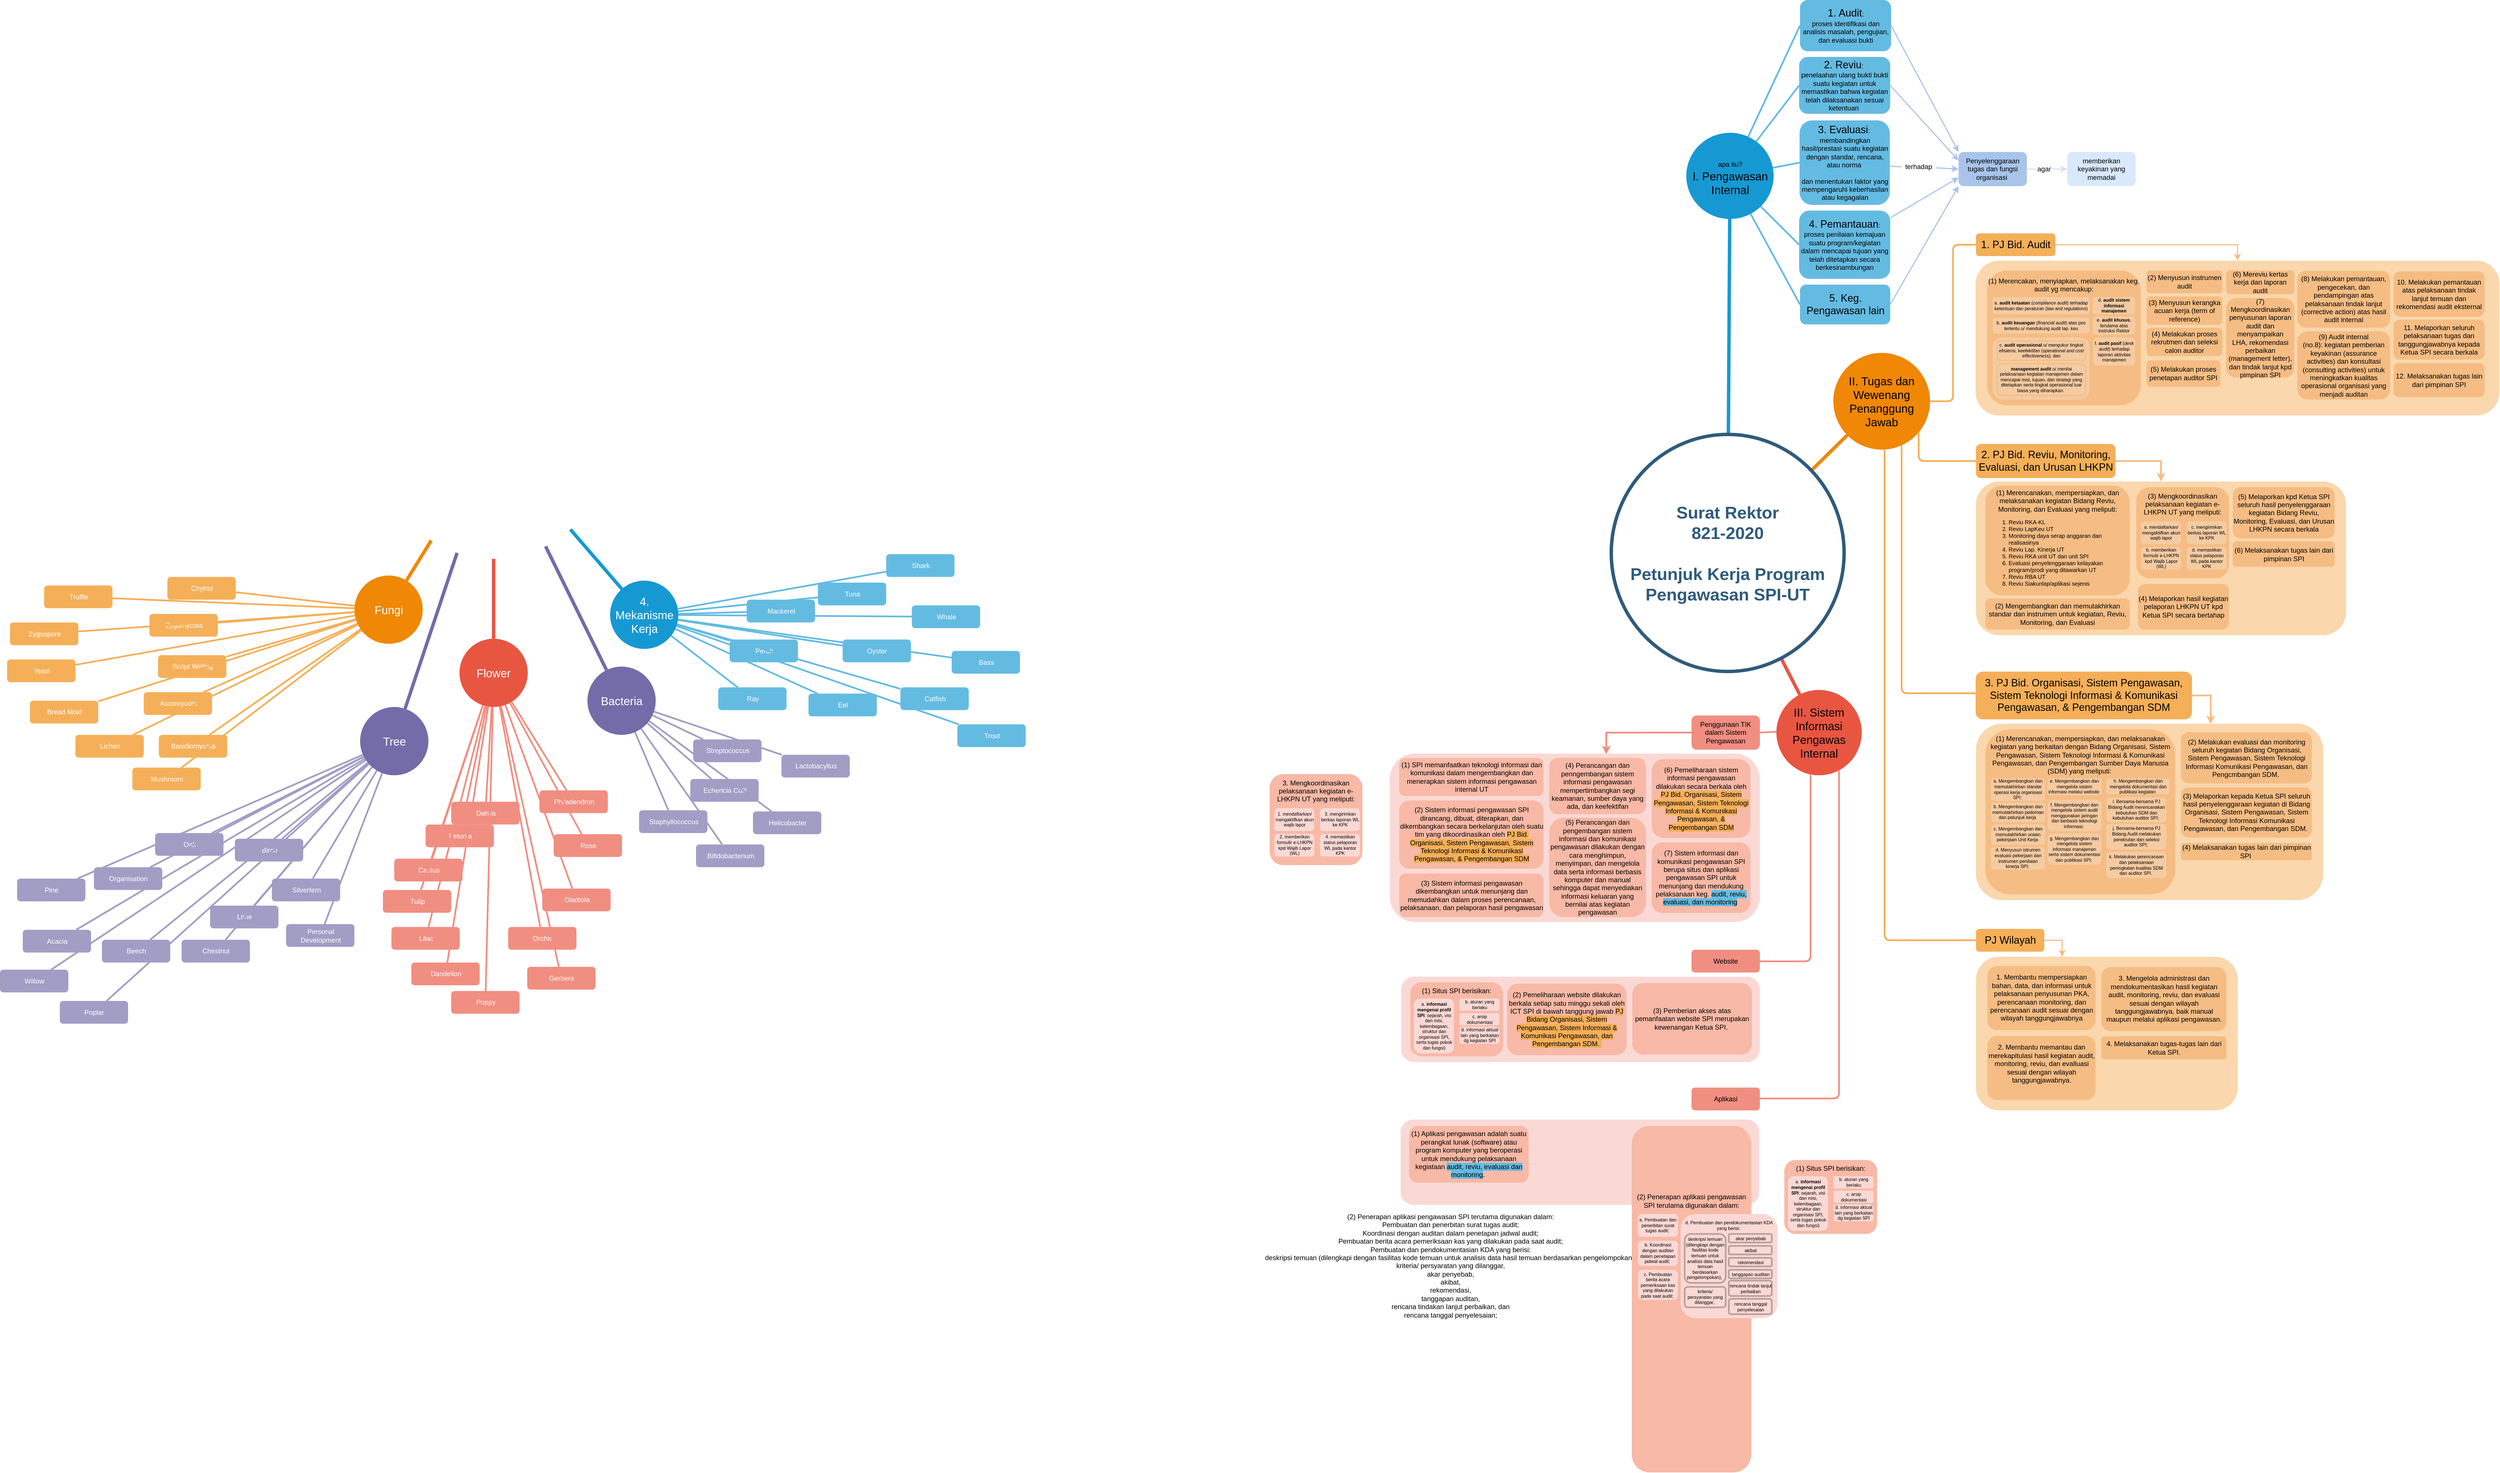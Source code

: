 <mxfile version="18.1.1" type="github">
  <diagram id="6a731a19-8d31-9384-78a2-239565b7b9f0" name="Page-1">
    <mxGraphModel dx="5431" dy="1276" grid="0" gridSize="10" guides="1" tooltips="1" connect="1" arrows="1" fold="1" page="1" pageScale="1" pageWidth="1169" pageHeight="827" background="none" math="0" shadow="0">
      <root>
        <mxCell id="0" />
        <mxCell id="1" parent="0" />
        <mxCell id="1350" value="&lt;font style=&quot;font-size: 12px;&quot;&gt;apa itu?&lt;/font&gt;&lt;br&gt;I. Pengawasan Internal" style="ellipse;whiteSpace=wrap;html=1;shadow=0;fontFamily=Helvetica;fontSize=20;fontColor=#000000;align=center;strokeWidth=3;fillColor=#1699D3;strokeColor=none;" parent="1" vertex="1">
          <mxGeometry x="-988.25" y="-476.75" width="153.5" height="151.5" as="geometry" />
        </mxCell>
        <mxCell id="1351" value="II. Tugas dan Wewenang Penanggung Jawab" style="ellipse;whiteSpace=wrap;html=1;shadow=0;fontFamily=Helvetica;fontSize=20;fontColor=#000000;align=center;strokeWidth=3;fillColor=#F08705;strokeColor=none;gradientColor=none;" parent="1" vertex="1">
          <mxGeometry x="-730" y="-90" width="170" height="170" as="geometry" />
        </mxCell>
        <mxCell id="1352" value="III. Sistem Informasi Pengawas Internal" style="ellipse;whiteSpace=wrap;html=1;shadow=0;fontFamily=Helvetica;fontSize=20;fontColor=#000000;align=center;strokeWidth=3;fillColor=#E85642;strokeColor=none;" parent="1" vertex="1">
          <mxGeometry x="-830" y="502.16" width="150" height="150" as="geometry" />
        </mxCell>
        <mxCell id="1354" value="Bacteria" style="ellipse;whiteSpace=wrap;html=1;shadow=0;fontFamily=Helvetica;fontSize=20;fontColor=#FFFFFF;align=center;strokeWidth=3;fillColor=#736ca8;strokeColor=none;" parent="1" vertex="1">
          <mxGeometry x="-2918.25" y="461.16" width="120" height="120" as="geometry" />
        </mxCell>
        <mxCell id="1355" value="Fungi" style="ellipse;whiteSpace=wrap;html=1;shadow=0;fontFamily=Helvetica;fontSize=20;fontColor=#FFFFFF;align=center;strokeWidth=3;fillColor=#F08705;strokeColor=none;" parent="1" vertex="1">
          <mxGeometry x="-3327.5" y="301.16" width="120" height="120" as="geometry" />
        </mxCell>
        <mxCell id="1356" value="Flower" style="ellipse;whiteSpace=wrap;html=1;shadow=0;fontFamily=Helvetica;fontSize=20;fontColor=#FFFFFF;align=center;strokeWidth=3;fillColor=#E85642;strokeColor=none;" parent="1" vertex="1">
          <mxGeometry x="-3143" y="412.16" width="120" height="120" as="geometry" />
        </mxCell>
        <mxCell id="xDNytKt1A_5V0aNAH69Z-1548" style="edgeStyle=none;rounded=0;orthogonalLoop=1;jettySize=auto;html=1;entryX=0;entryY=1;entryDx=0;entryDy=0;fontSize=12;exitX=1;exitY=0.5;exitDx=0;exitDy=0;strokeWidth=2;strokeColor=#A9C4EB;fillColor=#dae8fc;fontColor=#000000;" parent="1" source="1358" target="xDNytKt1A_5V0aNAH69Z-1542" edge="1">
          <mxGeometry relative="1" as="geometry" />
        </mxCell>
        <mxCell id="1358" value="&lt;font style=&quot;font-size: 18px;&quot;&gt;5. Keg. Pengawasan lain&lt;/font&gt;" style="rounded=1;fillColor=#64BBE2;strokeColor=none;strokeWidth=3;shadow=0;html=1;fontColor=#000000;whiteSpace=wrap;" parent="1" vertex="1">
          <mxGeometry x="-788.5" y="-210" width="158.5" height="70" as="geometry" />
        </mxCell>
        <mxCell id="1359" style="endArrow=none;strokeWidth=6;strokeColor=#1699D3;html=1;fontColor=#000000;" parent="1" source="1515" target="1350" edge="1">
          <mxGeometry relative="1" as="geometry" />
        </mxCell>
        <mxCell id="1360" style="endArrow=none;strokeWidth=6;strokeColor=#f08705;html=1;fontColor=#000000;" parent="1" source="1515" target="1351" edge="1">
          <mxGeometry relative="1" as="geometry" />
        </mxCell>
        <mxCell id="1361" style="endArrow=none;strokeWidth=6;strokeColor=#E85642;html=1;" parent="1" source="1515" target="1352" edge="1">
          <mxGeometry relative="1" as="geometry">
            <mxPoint x="-2928.421" y="200.002" as="sourcePoint" />
          </mxGeometry>
        </mxCell>
        <mxCell id="1362" style="endArrow=none;strokeWidth=6;strokeColor=#1699D3;html=1;" parent="1" target="1353" edge="1">
          <mxGeometry relative="1" as="geometry">
            <mxPoint x="-2948.132" y="220.203" as="sourcePoint" />
          </mxGeometry>
        </mxCell>
        <mxCell id="1363" style="endArrow=none;strokeWidth=6;strokeColor=#736CA8;html=1;" parent="1" target="1516" edge="1">
          <mxGeometry relative="1" as="geometry">
            <mxPoint x="-3147.216" y="261.376" as="sourcePoint" />
          </mxGeometry>
        </mxCell>
        <mxCell id="1364" style="endArrow=none;strokeWidth=6;strokeColor=#736ca8;html=1;startArrow=none;" parent="1" target="1354" edge="1">
          <mxGeometry relative="1" as="geometry">
            <mxPoint x="-2991.693" y="250.0" as="sourcePoint" />
          </mxGeometry>
        </mxCell>
        <mxCell id="1365" value="" style="edgeStyle=none;endArrow=none;strokeWidth=6;strokeColor=#F08705;html=1;" parent="1" target="1355" edge="1">
          <mxGeometry x="-1986.5" y="28.66" width="100" height="100" as="geometry">
            <mxPoint x="-3192.546" y="239.511" as="sourcePoint" />
            <mxPoint x="-1886.5" y="28.66" as="targetPoint" />
          </mxGeometry>
        </mxCell>
        <mxCell id="1366" value="" style="edgeStyle=none;endArrow=none;strokeWidth=6;strokeColor=#E85642;html=1;" parent="1" target="1356" edge="1">
          <mxGeometry x="-1986.5" y="28.66" width="100" height="100" as="geometry">
            <mxPoint x="-3083" y="271.91" as="sourcePoint" />
            <mxPoint x="-1886.5" y="28.66" as="targetPoint" />
          </mxGeometry>
        </mxCell>
        <mxCell id="xDNytKt1A_5V0aNAH69Z-1553" style="edgeStyle=none;rounded=0;orthogonalLoop=1;jettySize=auto;html=1;fontSize=12;strokeColor=#A9C4EB;strokeWidth=2;entryX=0;entryY=0.75;entryDx=0;entryDy=0;fillColor=#dae8fc;fontColor=#000000;" parent="1" source="1368" target="xDNytKt1A_5V0aNAH69Z-1542" edge="1">
          <mxGeometry relative="1" as="geometry" />
        </mxCell>
        <mxCell id="1368" value="&lt;font style=&quot;font-size: 18px;&quot;&gt;4. Pemantauan&lt;/font&gt;:&lt;br&gt;&lt;div&gt;proses penilaian kemajuan suatu program/kegiatan dalam mencapai tujuan yang telah ditetapkan secara berkesinambungan&lt;/div&gt;" style="rounded=1;fillColor=#64BBE2;strokeColor=none;strokeWidth=3;shadow=0;html=1;fontColor=#000000;whiteSpace=wrap;" parent="1" vertex="1">
          <mxGeometry x="-790" y="-340" width="160" height="120" as="geometry" />
        </mxCell>
        <mxCell id="xDNytKt1A_5V0aNAH69Z-1552" style="edgeStyle=none;rounded=0;orthogonalLoop=1;jettySize=auto;html=1;entryX=0;entryY=0.5;entryDx=0;entryDy=0;fontSize=12;strokeColor=#A9C4EB;strokeWidth=2;startArrow=none;fillColor=#dae8fc;fontColor=#000000;" parent="1" source="xDNytKt1A_5V0aNAH69Z-1550" target="xDNytKt1A_5V0aNAH69Z-1542" edge="1">
          <mxGeometry relative="1" as="geometry" />
        </mxCell>
        <mxCell id="1369" value="&lt;font style=&quot;font-size: 18px;&quot;&gt;3. Evaluasi&lt;/font&gt;:&amp;nbsp;&lt;br&gt;membandingkan hasil/prestasi suatu kegiatan dengan standar, rencana, atau norma&amp;nbsp;&lt;br&gt;&lt;br&gt;dan menentukan faktor yang mempengaruhi keberhasilan atau kegagalan" style="rounded=1;fillColor=#64BBE2;strokeColor=none;strokeWidth=3;shadow=0;html=1;fontColor=#000000;whiteSpace=wrap;" parent="1" vertex="1">
          <mxGeometry x="-789.25" y="-498.5" width="158.5" height="148.5" as="geometry" />
        </mxCell>
        <mxCell id="xDNytKt1A_5V0aNAH69Z-1545" style="edgeStyle=none;rounded=0;orthogonalLoop=1;jettySize=auto;html=1;entryX=0;entryY=0.25;entryDx=0;entryDy=0;fontSize=12;exitX=1;exitY=0.5;exitDx=0;exitDy=0;strokeWidth=2;strokeColor=#A9C4EB;fillColor=#dae8fc;fontColor=#000000;" parent="1" source="1370" target="xDNytKt1A_5V0aNAH69Z-1542" edge="1">
          <mxGeometry relative="1" as="geometry" />
        </mxCell>
        <mxCell id="1370" value="&lt;font style=&quot;font-size: 18px;&quot;&gt;2. Reviu&lt;/font&gt;:&amp;nbsp;&lt;br&gt;penelaahan ulang bukti bukti suatu kegiatan untuk memastikan bahwa kegiatan telah dilaksanakan sesuai ketentuan&amp;nbsp;" style="rounded=1;fillColor=#64BBE2;strokeColor=none;strokeWidth=3;shadow=0;html=1;fontColor=#000000;whiteSpace=wrap;" parent="1" vertex="1">
          <mxGeometry x="-790" y="-610" width="160" height="100" as="geometry" />
        </mxCell>
        <mxCell id="xDNytKt1A_5V0aNAH69Z-1544" style="rounded=0;orthogonalLoop=1;jettySize=auto;html=1;fontSize=12;exitX=1;exitY=0.5;exitDx=0;exitDy=0;entryX=0;entryY=0;entryDx=0;entryDy=0;strokeWidth=2;strokeColor=#A9C4EB;fillColor=#dae8fc;fontColor=#000000;" parent="1" source="1371" target="xDNytKt1A_5V0aNAH69Z-1542" edge="1">
          <mxGeometry relative="1" as="geometry" />
        </mxCell>
        <mxCell id="1371" value="&lt;font style=&quot;font-size: 18px;&quot;&gt;1. Audit&lt;/font&gt;:&lt;br&gt;proses identifikasi dan analisis masalah, pengujian, dan evaluasi bukti" style="rounded=1;fillColor=#64BBE2;strokeColor=none;strokeWidth=3;shadow=0;html=1;fontColor=#000000;whiteSpace=wrap;" parent="1" vertex="1">
          <mxGeometry x="-788.5" y="-710" width="160" height="90" as="geometry" />
        </mxCell>
        <mxCell id="1379" value="" style="edgeStyle=none;endArrow=none;strokeWidth=3;strokeColor=#64BBE2;html=1;entryX=0;entryY=0.5;entryDx=0;entryDy=0;fontColor=#000000;" parent="1" source="1350" target="1358" edge="1">
          <mxGeometry x="-541.5" y="-436" width="100" height="100" as="geometry">
            <mxPoint x="-541.5" y="-336" as="sourcePoint" />
            <mxPoint x="-441.5" y="-436" as="targetPoint" />
          </mxGeometry>
        </mxCell>
        <mxCell id="1380" value="" style="edgeStyle=none;endArrow=none;strokeWidth=3;strokeColor=#64BBE2;html=1;entryX=0;entryY=0.5;entryDx=0;entryDy=0;fontColor=#000000;" parent="1" source="1350" target="1368" edge="1">
          <mxGeometry x="-541.5" y="-436" width="100" height="100" as="geometry">
            <mxPoint x="-541.5" y="-336" as="sourcePoint" />
            <mxPoint x="-441.5" y="-436" as="targetPoint" />
          </mxGeometry>
        </mxCell>
        <mxCell id="1381" value="" style="edgeStyle=none;endArrow=none;strokeWidth=3;strokeColor=#64BBE2;html=1;entryX=0;entryY=0.5;entryDx=0;entryDy=0;fontColor=#000000;" parent="1" source="1350" target="1369" edge="1">
          <mxGeometry x="-541.5" y="-436" width="100" height="100" as="geometry">
            <mxPoint x="-541.5" y="-336" as="sourcePoint" />
            <mxPoint x="-780" y="-388.5" as="targetPoint" />
          </mxGeometry>
        </mxCell>
        <mxCell id="1382" value="" style="edgeStyle=none;endArrow=none;strokeWidth=3;strokeColor=#64BBE2;html=1;entryX=0;entryY=0.5;entryDx=0;entryDy=0;fontColor=#000000;" parent="1" source="1350" target="1370" edge="1">
          <mxGeometry x="-541.5" y="-436" width="100" height="100" as="geometry">
            <mxPoint x="-541.5" y="-336" as="sourcePoint" />
            <mxPoint x="-441.5" y="-436" as="targetPoint" />
          </mxGeometry>
        </mxCell>
        <mxCell id="1383" value="" style="edgeStyle=none;endArrow=none;strokeWidth=3;strokeColor=#64BBE2;html=1;entryX=0;entryY=0.5;entryDx=0;entryDy=0;fontColor=#000000;" parent="1" source="1350" target="1371" edge="1">
          <mxGeometry x="-541.5" y="-436" width="100" height="100" as="geometry">
            <mxPoint x="-541.5" y="-336" as="sourcePoint" />
            <mxPoint x="-441.5" y="-436" as="targetPoint" />
          </mxGeometry>
        </mxCell>
        <mxCell id="xDNytKt1A_5V0aNAH69Z-1603" style="edgeStyle=orthogonalEdgeStyle;rounded=0;orthogonalLoop=1;jettySize=auto;html=1;entryX=0.329;entryY=0.001;entryDx=0;entryDy=0;entryPerimeter=0;fontSize=10;strokeColor=#F5BD84;strokeWidth=2;exitX=1;exitY=0.5;exitDx=0;exitDy=0;fontColor=#000000;" parent="1" source="1390" target="xDNytKt1A_5V0aNAH69Z-1596" edge="1">
          <mxGeometry relative="1" as="geometry" />
        </mxCell>
        <mxCell id="1390" value="PJ Wilayah" style="rounded=1;fillColor=#f5af58;strokeColor=none;strokeWidth=3;shadow=0;html=1;fontColor=#000000;whiteSpace=wrap;fontSize=18;" parent="1" vertex="1">
          <mxGeometry x="-479.38" y="922.0" width="120" height="40" as="geometry" />
        </mxCell>
        <mxCell id="xDNytKt1A_5V0aNAH69Z-1572" style="edgeStyle=orthogonalEdgeStyle;rounded=0;orthogonalLoop=1;jettySize=auto;html=1;entryX=0.5;entryY=0;entryDx=0;entryDy=0;fontSize=18;strokeColor=#F5BD84;strokeWidth=2;exitX=1;exitY=0.5;exitDx=0;exitDy=0;fontColor=#000000;" parent="1" source="1392" target="xDNytKt1A_5V0aNAH69Z-1585" edge="1">
          <mxGeometry relative="1" as="geometry" />
        </mxCell>
        <mxCell id="1392" value="1. PJ Bid. Audit" style="rounded=1;fillColor=#f5af58;strokeColor=none;strokeWidth=3;shadow=0;html=1;fontColor=#000000;whiteSpace=wrap;fontSize=18;" parent="1" vertex="1">
          <mxGeometry x="-479.38" y="-300" width="139.38" height="40" as="geometry" />
        </mxCell>
        <mxCell id="ofFDjcfbIGw3xVgY4F3X-1572" style="edgeStyle=orthogonalEdgeStyle;rounded=0;orthogonalLoop=1;jettySize=auto;html=1;strokeColor=#F5BD84;strokeWidth=3;exitX=1;exitY=0.5;exitDx=0;exitDy=0;fontColor=#000000;" parent="1" source="1393" target="xDNytKt1A_5V0aNAH69Z-1605" edge="1">
          <mxGeometry relative="1" as="geometry" />
        </mxCell>
        <mxCell id="1393" value="2. PJ Bid. Reviu, Monitoring, Evaluasi, dan Urusan LHKPN" style="rounded=1;fillColor=#f5af58;strokeColor=none;strokeWidth=3;shadow=0;html=1;fontColor=#000000;whiteSpace=wrap;fontSize=18;" parent="1" vertex="1">
          <mxGeometry x="-479.38" y="70" width="245" height="60" as="geometry" />
        </mxCell>
        <mxCell id="1402" value="" style="edgeStyle=orthogonalEdgeStyle;endArrow=none;strokeWidth=3;strokeColor=#F5AF58;html=1;" parent="1" source="1351" target="1390" edge="1">
          <mxGeometry x="3.5" y="21.5" width="100" height="100" as="geometry">
            <mxPoint x="3.5" y="121.5" as="sourcePoint" />
            <mxPoint x="103.5" y="21.5" as="targetPoint" />
            <Array as="points">
              <mxPoint x="-640" y="942" />
            </Array>
          </mxGeometry>
        </mxCell>
        <mxCell id="1403" value="" style="edgeStyle=orthogonalEdgeStyle;endArrow=none;strokeWidth=3;strokeColor=#F5AF58;html=1;" parent="1" source="1351" target="1391" edge="1">
          <mxGeometry x="3.5" y="21.5" width="100" height="100" as="geometry">
            <mxPoint x="3.5" y="121.5" as="sourcePoint" />
            <mxPoint x="103.5" y="21.5" as="targetPoint" />
            <Array as="points">
              <mxPoint x="-610" y="508" />
            </Array>
          </mxGeometry>
        </mxCell>
        <mxCell id="1404" value="" style="edgeStyle=orthogonalEdgeStyle;endArrow=none;strokeWidth=3;strokeColor=#F5AF58;html=1;entryX=0;entryY=0.5;entryDx=0;entryDy=0;fontColor=#000000;" parent="1" source="1351" target="1392" edge="1">
          <mxGeometry x="3.5" y="21.5" width="100" height="100" as="geometry">
            <mxPoint x="3.5" y="121.5" as="sourcePoint" />
            <mxPoint x="103.5" y="21.5" as="targetPoint" />
          </mxGeometry>
        </mxCell>
        <mxCell id="1405" value="" style="edgeStyle=orthogonalEdgeStyle;endArrow=none;strokeWidth=3;strokeColor=#F5AF58;html=1;fontColor=#000000;" parent="1" source="1351" target="1393" edge="1">
          <mxGeometry x="3.5" y="21.5" width="100" height="100" as="geometry">
            <mxPoint x="3.5" y="121.5" as="sourcePoint" />
            <mxPoint x="103.5" y="21.5" as="targetPoint" />
            <Array as="points">
              <mxPoint x="-580" y="100" />
            </Array>
          </mxGeometry>
        </mxCell>
        <mxCell id="ofFDjcfbIGw3xVgY4F3X-1601" style="edgeStyle=orthogonalEdgeStyle;rounded=0;orthogonalLoop=1;jettySize=auto;html=1;fontColor=#F5AF58;strokeColor=#F08E81;strokeWidth=3;entryX=0.585;entryY=0.005;entryDx=0;entryDy=0;entryPerimeter=0;exitX=0;exitY=0.5;exitDx=0;exitDy=0;" parent="1" source="1417" target="ofFDjcfbIGw3xVgY4F3X-1587" edge="1">
          <mxGeometry relative="1" as="geometry">
            <mxPoint x="-1129" y="610" as="targetPoint" />
          </mxGeometry>
        </mxCell>
        <mxCell id="1417" value="Penggunaan TIK dalam Sistem Pengawasan" style="rounded=1;fillColor=#F08E81;strokeColor=none;strokeWidth=3;shadow=0;html=1;fontColor=#000000;whiteSpace=wrap;" parent="1" vertex="1">
          <mxGeometry x="-979" y="547.16" width="120" height="60" as="geometry" />
        </mxCell>
        <mxCell id="1428" value="" style="edgeStyle=none;endArrow=none;strokeWidth=3;strokeColor=#F08E81;html=1;fontColor=#000000;" parent="1" source="1352" target="1417" edge="1">
          <mxGeometry x="-272.5" y="957.66" width="100" height="100" as="geometry">
            <mxPoint x="-272.5" y="1057.66" as="sourcePoint" />
            <mxPoint x="-172.5" y="957.66" as="targetPoint" />
          </mxGeometry>
        </mxCell>
        <mxCell id="1435" value="Perch" style="rounded=1;fillColor=#64BBE2;strokeColor=none;strokeWidth=3;shadow=0;html=1;fontColor=#FFFFFF;" parent="1" vertex="1">
          <mxGeometry x="-2668.5" y="413.66" width="120" height="40" as="geometry" />
        </mxCell>
        <mxCell id="1436" value="Mackerel" style="rounded=1;fillColor=#64BBE2;strokeColor=none;strokeWidth=3;shadow=0;html=1;fontColor=#FFFFFF;" parent="1" vertex="1">
          <mxGeometry x="-2638.5" y="343.66" width="120" height="40" as="geometry" />
        </mxCell>
        <mxCell id="1437" value="Tuna" style="rounded=1;fillColor=#64BBE2;strokeColor=none;strokeWidth=3;shadow=0;html=1;fontColor=#FFFFFF;" parent="1" vertex="1">
          <mxGeometry x="-2513.5" y="313.66" width="120" height="40" as="geometry" />
        </mxCell>
        <mxCell id="1438" value="Shark" style="rounded=1;fillColor=#64BBE2;strokeColor=none;strokeWidth=3;shadow=0;html=1;fontColor=#FFFFFF;" parent="1" vertex="1">
          <mxGeometry x="-2393.5" y="263.66" width="120" height="40" as="geometry" />
        </mxCell>
        <mxCell id="1439" value="Whale" style="rounded=1;fillColor=#64BBE2;strokeColor=none;strokeWidth=3;shadow=0;html=1;fontColor=#FFFFFF;" parent="1" vertex="1">
          <mxGeometry x="-2348.5" y="353.66" width="120" height="40" as="geometry" />
        </mxCell>
        <mxCell id="1440" value="Bass" style="rounded=1;fillColor=#64BBE2;strokeColor=none;strokeWidth=3;shadow=0;html=1;fontColor=#FFFFFF;" parent="1" vertex="1">
          <mxGeometry x="-2278.5" y="433.66" width="120" height="40" as="geometry" />
        </mxCell>
        <mxCell id="1441" value="Eel" style="rounded=1;fillColor=#64BBE2;strokeColor=none;strokeWidth=3;shadow=0;html=1;fontColor=#FFFFFF;" parent="1" vertex="1">
          <mxGeometry x="-2530" y="508.66" width="120" height="40" as="geometry" />
        </mxCell>
        <mxCell id="1442" value="Oyster" style="rounded=1;fillColor=#64BBE2;strokeColor=none;strokeWidth=3;shadow=0;html=1;fontColor=#FFFFFF;" parent="1" vertex="1">
          <mxGeometry x="-2470" y="413.66" width="120" height="40" as="geometry" />
        </mxCell>
        <mxCell id="1443" value="Ray" style="rounded=1;fillColor=#64BBE2;strokeColor=none;strokeWidth=3;shadow=0;html=1;fontColor=#FFFFFF;" parent="1" vertex="1">
          <mxGeometry x="-2688.5" y="497.66" width="120" height="40" as="geometry" />
        </mxCell>
        <mxCell id="1444" value="Trout" style="rounded=1;fillColor=#64BBE2;strokeColor=none;strokeWidth=3;shadow=0;html=1;fontColor=#FFFFFF;" parent="1" vertex="1">
          <mxGeometry x="-2268.5" y="562.66" width="120" height="40" as="geometry" />
        </mxCell>
        <mxCell id="1445" value="Catfish" style="rounded=1;fillColor=#64BBE2;strokeColor=none;strokeWidth=3;shadow=0;html=1;fontColor=#FFFFFF;" parent="1" vertex="1">
          <mxGeometry x="-2368.5" y="497.66" width="120" height="40" as="geometry" />
        </mxCell>
        <mxCell id="1446" value="" style="edgeStyle=none;endArrow=none;strokeWidth=3;strokeColor=#64BBE2;html=1;" parent="1" source="1353" target="1435" edge="1">
          <mxGeometry x="-2242.5" y="80.16" width="100" height="100" as="geometry">
            <mxPoint x="-2242.5" y="180.16" as="sourcePoint" />
            <mxPoint x="-2142.5" y="80.16" as="targetPoint" />
          </mxGeometry>
        </mxCell>
        <mxCell id="1447" value="" style="edgeStyle=none;endArrow=none;strokeWidth=3;strokeColor=#64BBE2;html=1;" parent="1" source="1353" target="1436" edge="1">
          <mxGeometry x="-2242.5" y="80.16" width="100" height="100" as="geometry">
            <mxPoint x="-2242.5" y="180.16" as="sourcePoint" />
            <mxPoint x="-2142.5" y="80.16" as="targetPoint" />
          </mxGeometry>
        </mxCell>
        <mxCell id="1448" value="" style="edgeStyle=none;endArrow=none;strokeWidth=3;strokeColor=#64BBE2;html=1;" parent="1" source="1353" target="1437" edge="1">
          <mxGeometry x="-2242.5" y="80.16" width="100" height="100" as="geometry">
            <mxPoint x="-2242.5" y="180.16" as="sourcePoint" />
            <mxPoint x="-2142.5" y="80.16" as="targetPoint" />
          </mxGeometry>
        </mxCell>
        <mxCell id="1449" value="" style="edgeStyle=none;endArrow=none;strokeWidth=3;strokeColor=#64BBE2;html=1;" parent="1" source="1353" target="1438" edge="1">
          <mxGeometry x="-2242.5" y="80.16" width="100" height="100" as="geometry">
            <mxPoint x="-2242.5" y="180.16" as="sourcePoint" />
            <mxPoint x="-2142.5" y="80.16" as="targetPoint" />
          </mxGeometry>
        </mxCell>
        <mxCell id="1450" value="" style="edgeStyle=none;endArrow=none;strokeWidth=3;strokeColor=#64BBE2;html=1;" parent="1" source="1353" target="1439" edge="1">
          <mxGeometry x="-2242.5" y="80.16" width="100" height="100" as="geometry">
            <mxPoint x="-2242.5" y="180.16" as="sourcePoint" />
            <mxPoint x="-2142.5" y="80.16" as="targetPoint" />
          </mxGeometry>
        </mxCell>
        <mxCell id="1451" value="" style="edgeStyle=none;endArrow=none;strokeWidth=3;strokeColor=#64BBE2;html=1;" parent="1" source="1353" target="1440" edge="1">
          <mxGeometry x="-2242.5" y="80.16" width="100" height="100" as="geometry">
            <mxPoint x="-2242.5" y="180.16" as="sourcePoint" />
            <mxPoint x="-2142.5" y="80.16" as="targetPoint" />
          </mxGeometry>
        </mxCell>
        <mxCell id="1452" value="" style="edgeStyle=none;endArrow=none;strokeWidth=3;strokeColor=#64BBE2;html=1;" parent="1" source="1353" target="1442" edge="1">
          <mxGeometry x="-2242.5" y="80.16" width="100" height="100" as="geometry">
            <mxPoint x="-2242.5" y="180.16" as="sourcePoint" />
            <mxPoint x="-2142.5" y="80.16" as="targetPoint" />
          </mxGeometry>
        </mxCell>
        <mxCell id="1453" value="" style="edgeStyle=none;endArrow=none;strokeWidth=3;strokeColor=#64BBE2;html=1;" parent="1" source="1353" target="1441" edge="1">
          <mxGeometry x="-2242.5" y="80.16" width="100" height="100" as="geometry">
            <mxPoint x="-2242.5" y="180.16" as="sourcePoint" />
            <mxPoint x="-2142.5" y="80.16" as="targetPoint" />
          </mxGeometry>
        </mxCell>
        <mxCell id="1454" value="" style="edgeStyle=none;endArrow=none;strokeWidth=3;strokeColor=#64BBE2;html=1;" parent="1" source="1353" target="1443" edge="1">
          <mxGeometry x="-2242.5" y="80.16" width="100" height="100" as="geometry">
            <mxPoint x="-2242.5" y="180.16" as="sourcePoint" />
            <mxPoint x="-2142.5" y="80.16" as="targetPoint" />
          </mxGeometry>
        </mxCell>
        <mxCell id="1455" value="" style="edgeStyle=none;endArrow=none;strokeWidth=3;strokeColor=#64BBE2;html=1;" parent="1" source="1353" target="1444" edge="1">
          <mxGeometry x="-2242.5" y="80.16" width="100" height="100" as="geometry">
            <mxPoint x="-2242.5" y="180.16" as="sourcePoint" />
            <mxPoint x="-2142.5" y="80.16" as="targetPoint" />
          </mxGeometry>
        </mxCell>
        <mxCell id="1456" value="" style="edgeStyle=none;endArrow=none;strokeWidth=3;strokeColor=#64BBE2;html=1;" parent="1" source="1353" target="1445" edge="1">
          <mxGeometry x="-2242.5" y="80.16" width="100" height="100" as="geometry">
            <mxPoint x="-2242.5" y="180.16" as="sourcePoint" />
            <mxPoint x="-2142.5" y="80.16" as="targetPoint" />
          </mxGeometry>
        </mxCell>
        <mxCell id="1457" value="Streptococcus" style="rounded=1;fillColor=#a29dc5;strokeColor=none;strokeWidth=3;shadow=0;html=1;fontColor=#FFFFFF;" parent="1" vertex="1">
          <mxGeometry x="-2732.5" y="589.16" width="120" height="40" as="geometry" />
        </mxCell>
        <mxCell id="1458" value="Echericia Colli" style="rounded=1;fillColor=#a29dc5;strokeColor=none;strokeWidth=3;shadow=0;html=1;fontColor=#FFFFFF;" parent="1" vertex="1">
          <mxGeometry x="-2737.5" y="658.66" width="120" height="40" as="geometry" />
        </mxCell>
        <mxCell id="1459" value="Lactobacyllus" style="rounded=1;fillColor=#a29dc5;strokeColor=none;strokeWidth=3;shadow=0;html=1;fontColor=#FFFFFF;" parent="1" vertex="1">
          <mxGeometry x="-2577.5" y="616.16" width="120" height="40" as="geometry" />
        </mxCell>
        <mxCell id="1460" value="Helicobacter" style="rounded=1;fillColor=#a29dc5;strokeColor=none;strokeWidth=3;shadow=0;html=1;fontColor=#FFFFFF;" parent="1" vertex="1">
          <mxGeometry x="-2627.5" y="715.66" width="120" height="40" as="geometry" />
        </mxCell>
        <mxCell id="1461" value="Bifidobacterium" style="rounded=1;fillColor=#a29dc5;strokeColor=none;strokeWidth=3;shadow=0;html=1;fontColor=#FFFFFF;" parent="1" vertex="1">
          <mxGeometry x="-2727.5" y="773.66" width="120" height="40" as="geometry" />
        </mxCell>
        <mxCell id="1462" value="Staphyllococcus" style="rounded=1;fillColor=#a29dc5;strokeColor=none;strokeWidth=3;shadow=0;html=1;fontColor=#FFFFFF;" parent="1" vertex="1">
          <mxGeometry x="-2827.5" y="713.66" width="120" height="40" as="geometry" />
        </mxCell>
        <mxCell id="1463" value="" style="edgeStyle=none;endArrow=none;strokeWidth=3;strokeColor=#A29DC5;html=1;" parent="1" source="1354" target="1460" edge="1">
          <mxGeometry x="-1916.5" y="-301.34" width="100" height="100" as="geometry">
            <mxPoint x="-1916.5" y="-201.34" as="sourcePoint" />
            <mxPoint x="-1816.5" y="-301.34" as="targetPoint" />
          </mxGeometry>
        </mxCell>
        <mxCell id="1464" value="" style="edgeStyle=none;endArrow=none;strokeWidth=3;strokeColor=#A29DC5;html=1;" parent="1" source="1354" target="1461" edge="1">
          <mxGeometry x="-1916.5" y="-301.34" width="100" height="100" as="geometry">
            <mxPoint x="-1916.5" y="-201.34" as="sourcePoint" />
            <mxPoint x="-1816.5" y="-301.34" as="targetPoint" />
          </mxGeometry>
        </mxCell>
        <mxCell id="1465" value="" style="edgeStyle=none;endArrow=none;strokeWidth=3;strokeColor=#A29DC5;html=1;" parent="1" source="1354" target="1458" edge="1">
          <mxGeometry x="-1916.5" y="-301.34" width="100" height="100" as="geometry">
            <mxPoint x="-1916.5" y="-201.34" as="sourcePoint" />
            <mxPoint x="-1816.5" y="-301.34" as="targetPoint" />
          </mxGeometry>
        </mxCell>
        <mxCell id="1466" value="" style="edgeStyle=none;endArrow=none;strokeWidth=3;strokeColor=#A29DC5;html=1;" parent="1" source="1354" target="1462" edge="1">
          <mxGeometry x="-1916.5" y="-301.34" width="100" height="100" as="geometry">
            <mxPoint x="-1916.5" y="-201.34" as="sourcePoint" />
            <mxPoint x="-1816.5" y="-301.34" as="targetPoint" />
          </mxGeometry>
        </mxCell>
        <mxCell id="1467" value="" style="edgeStyle=none;endArrow=none;strokeWidth=3;strokeColor=#A29DC5;html=1;" parent="1" source="1354" target="1457" edge="1">
          <mxGeometry x="-1916.5" y="-301.34" width="100" height="100" as="geometry">
            <mxPoint x="-1916.5" y="-201.34" as="sourcePoint" />
            <mxPoint x="-1816.5" y="-301.34" as="targetPoint" />
          </mxGeometry>
        </mxCell>
        <mxCell id="1468" value="Zygomycota" style="rounded=1;fillColor=#f5af58;strokeColor=none;strokeWidth=3;shadow=0;html=1;fontColor=#FFFFFF;" parent="1" vertex="1">
          <mxGeometry x="-3687.5" y="368.66" width="120" height="40" as="geometry" />
        </mxCell>
        <mxCell id="1469" value="Script Writing" style="rounded=1;fillColor=#f5af58;strokeColor=none;strokeWidth=3;shadow=0;html=1;fontColor=#FFFFFF;" parent="1" vertex="1">
          <mxGeometry x="-3672.5" y="441.16" width="120" height="40" as="geometry" />
        </mxCell>
        <mxCell id="1470" value="Ascomycota" style="rounded=1;fillColor=#f5af58;strokeColor=none;strokeWidth=3;shadow=0;html=1;fontColor=#FFFFFF;" parent="1" vertex="1">
          <mxGeometry x="-3697.5" y="506.16" width="120" height="40" as="geometry" />
        </mxCell>
        <mxCell id="1471" value="Basidiomycota" style="rounded=1;fillColor=#f5af58;strokeColor=none;strokeWidth=3;shadow=0;html=1;fontColor=#FFFFFF;" parent="1" vertex="1">
          <mxGeometry x="-3671" y="581.16" width="120" height="40" as="geometry" />
        </mxCell>
        <mxCell id="1472" value="Mushroom" style="rounded=1;fillColor=#f5af58;strokeColor=none;strokeWidth=3;shadow=0;html=1;fontColor=#FFFFFF;" parent="1" vertex="1">
          <mxGeometry x="-3717.5" y="638.66" width="120" height="40" as="geometry" />
        </mxCell>
        <mxCell id="1473" value="Lichen" style="rounded=1;fillColor=#f5af58;strokeColor=none;strokeWidth=3;shadow=0;html=1;fontColor=#FFFFFF;" parent="1" vertex="1">
          <mxGeometry x="-3817.5" y="581.16" width="120" height="40" as="geometry" />
        </mxCell>
        <mxCell id="1474" value="Bread Mold" style="rounded=1;fillColor=#f5af58;strokeColor=none;strokeWidth=3;shadow=0;html=1;fontColor=#FFFFFF;" parent="1" vertex="1">
          <mxGeometry x="-3897.5" y="521.16" width="120" height="40" as="geometry" />
        </mxCell>
        <mxCell id="1475" value="Yeast" style="rounded=1;fillColor=#f5af58;strokeColor=none;strokeWidth=3;shadow=0;html=1;fontColor=#FFFFFF;" parent="1" vertex="1">
          <mxGeometry x="-3937.5" y="448.66" width="120" height="40" as="geometry" />
        </mxCell>
        <mxCell id="1476" value="Zygospore" style="rounded=1;fillColor=#f5af58;strokeColor=none;strokeWidth=3;shadow=0;html=1;fontColor=#FFFFFF;" parent="1" vertex="1">
          <mxGeometry x="-3932.5" y="383.66" width="120" height="40" as="geometry" />
        </mxCell>
        <mxCell id="1477" value="Truffle" style="rounded=1;fillColor=#f5af58;strokeColor=none;strokeWidth=3;shadow=0;html=1;fontColor=#FFFFFF;" parent="1" vertex="1">
          <mxGeometry x="-3872.5" y="318.66" width="120" height="40" as="geometry" />
        </mxCell>
        <mxCell id="1478" value="Chytrid" style="rounded=1;fillColor=#f5af58;strokeColor=none;strokeWidth=3;shadow=0;html=1;fontColor=#FFFFFF;" parent="1" vertex="1">
          <mxGeometry x="-3656" y="303.66" width="120" height="40" as="geometry" />
        </mxCell>
        <mxCell id="1479" value="" style="edgeStyle=none;endArrow=none;strokeWidth=3;strokeColor=#F5AF58;html=1;" parent="1" source="1355" target="1478" edge="1">
          <mxGeometry x="-1924" y="-158.84" width="100" height="100" as="geometry">
            <mxPoint x="-1924" y="-58.84" as="sourcePoint" />
            <mxPoint x="-1824" y="-158.84" as="targetPoint" />
          </mxGeometry>
        </mxCell>
        <mxCell id="1480" value="" style="edgeStyle=none;endArrow=none;strokeWidth=3;strokeColor=#F5AF58;html=1;" parent="1" source="1355" target="1468" edge="1">
          <mxGeometry x="-1924" y="-158.84" width="100" height="100" as="geometry">
            <mxPoint x="-1924" y="-58.84" as="sourcePoint" />
            <mxPoint x="-1824" y="-158.84" as="targetPoint" />
          </mxGeometry>
        </mxCell>
        <mxCell id="1481" value="" style="edgeStyle=none;endArrow=none;strokeWidth=3;strokeColor=#F5AF58;html=1;" parent="1" source="1355" target="1469" edge="1">
          <mxGeometry x="-1924" y="-158.84" width="100" height="100" as="geometry">
            <mxPoint x="-1924" y="-58.84" as="sourcePoint" />
            <mxPoint x="-1824" y="-158.84" as="targetPoint" />
          </mxGeometry>
        </mxCell>
        <mxCell id="1482" value="" style="edgeStyle=none;endArrow=none;strokeWidth=3;strokeColor=#F5AF58;html=1;" parent="1" source="1355" target="1470" edge="1">
          <mxGeometry x="-1924" y="-158.84" width="100" height="100" as="geometry">
            <mxPoint x="-1924" y="-58.84" as="sourcePoint" />
            <mxPoint x="-1824" y="-158.84" as="targetPoint" />
          </mxGeometry>
        </mxCell>
        <mxCell id="1483" value="" style="edgeStyle=none;endArrow=none;strokeWidth=3;strokeColor=#F5AF58;html=1;" parent="1" source="1355" target="1471" edge="1">
          <mxGeometry x="-1924" y="-158.84" width="100" height="100" as="geometry">
            <mxPoint x="-1924" y="-58.84" as="sourcePoint" />
            <mxPoint x="-1824" y="-158.84" as="targetPoint" />
          </mxGeometry>
        </mxCell>
        <mxCell id="1484" value="" style="edgeStyle=none;endArrow=none;strokeWidth=3;strokeColor=#F5AF58;html=1;" parent="1" source="1355" target="1472" edge="1">
          <mxGeometry x="-1924" y="-158.84" width="100" height="100" as="geometry">
            <mxPoint x="-1924" y="-58.84" as="sourcePoint" />
            <mxPoint x="-1824" y="-158.84" as="targetPoint" />
          </mxGeometry>
        </mxCell>
        <mxCell id="1485" value="" style="edgeStyle=none;endArrow=none;strokeWidth=3;strokeColor=#F5AF58;html=1;" parent="1" source="1355" target="1473" edge="1">
          <mxGeometry x="-1924" y="-158.84" width="100" height="100" as="geometry">
            <mxPoint x="-1924" y="-58.84" as="sourcePoint" />
            <mxPoint x="-1824" y="-158.84" as="targetPoint" />
          </mxGeometry>
        </mxCell>
        <mxCell id="1486" value="" style="edgeStyle=none;endArrow=none;strokeWidth=3;strokeColor=#F5AF58;html=1;" parent="1" source="1355" target="1474" edge="1">
          <mxGeometry x="-1924" y="-158.84" width="100" height="100" as="geometry">
            <mxPoint x="-1924" y="-58.84" as="sourcePoint" />
            <mxPoint x="-1824" y="-158.84" as="targetPoint" />
          </mxGeometry>
        </mxCell>
        <mxCell id="1487" value="" style="edgeStyle=none;endArrow=none;strokeWidth=3;strokeColor=#F5AF58;html=1;" parent="1" source="1355" target="1475" edge="1">
          <mxGeometry x="-1924" y="-158.84" width="100" height="100" as="geometry">
            <mxPoint x="-1924" y="-58.84" as="sourcePoint" />
            <mxPoint x="-1824" y="-158.84" as="targetPoint" />
          </mxGeometry>
        </mxCell>
        <mxCell id="1488" value="" style="edgeStyle=none;endArrow=none;strokeWidth=3;strokeColor=#F5AF58;html=1;" parent="1" source="1355" target="1476" edge="1">
          <mxGeometry x="-1924" y="-158.84" width="100" height="100" as="geometry">
            <mxPoint x="-1924" y="-58.84" as="sourcePoint" />
            <mxPoint x="-1824" y="-158.84" as="targetPoint" />
          </mxGeometry>
        </mxCell>
        <mxCell id="1489" value="" style="edgeStyle=none;endArrow=none;strokeWidth=3;strokeColor=#F5AF58;html=1;" parent="1" source="1355" target="1477" edge="1">
          <mxGeometry x="-1924" y="-158.84" width="100" height="100" as="geometry">
            <mxPoint x="-1924" y="-58.84" as="sourcePoint" />
            <mxPoint x="-1824" y="-158.84" as="targetPoint" />
          </mxGeometry>
        </mxCell>
        <mxCell id="1490" value="Philadendron" style="rounded=1;fillColor=#f08e81;strokeColor=none;strokeWidth=3;shadow=0;html=1;fontColor=#FFFFFF;" parent="1" vertex="1">
          <mxGeometry x="-3002.5" y="678.66" width="120" height="40" as="geometry" />
        </mxCell>
        <mxCell id="1491" value="Dahlia" style="rounded=1;fillColor=#f08e81;strokeColor=none;strokeWidth=3;shadow=0;html=1;fontColor=#FFFFFF;" parent="1" vertex="1">
          <mxGeometry x="-3157.5" y="698.66" width="120" height="40" as="geometry" />
        </mxCell>
        <mxCell id="1492" value="Petunia" style="rounded=1;fillColor=#f08e81;strokeColor=none;strokeWidth=3;shadow=0;html=1;fontColor=#FFFFFF;" parent="1" vertex="1">
          <mxGeometry x="-3202.5" y="738.66" width="120" height="40" as="geometry" />
        </mxCell>
        <mxCell id="1493" value="Cactus" style="rounded=1;fillColor=#f08e81;strokeColor=none;strokeWidth=3;shadow=0;html=1;fontColor=#FFFFFF;" parent="1" vertex="1">
          <mxGeometry x="-3257.5" y="798.66" width="120" height="40" as="geometry" />
        </mxCell>
        <mxCell id="1494" value="Tulip" style="rounded=1;fillColor=#f08e81;strokeColor=none;strokeWidth=3;shadow=0;html=1;fontColor=#FFFFFF;" parent="1" vertex="1">
          <mxGeometry x="-3277.5" y="853.66" width="120" height="40" as="geometry" />
        </mxCell>
        <mxCell id="1495" value="Lilac" style="rounded=1;fillColor=#f08e81;strokeColor=none;strokeWidth=3;shadow=0;html=1;fontColor=#FFFFFF;" parent="1" vertex="1">
          <mxGeometry x="-3262.5" y="918.66" width="120" height="40" as="geometry" />
        </mxCell>
        <mxCell id="1496" value="Dandelion" style="rounded=1;fillColor=#f08e81;strokeColor=none;strokeWidth=3;shadow=0;html=1;fontColor=#FFFFFF;" parent="1" vertex="1">
          <mxGeometry x="-3227.5" y="981.16" width="120" height="40" as="geometry" />
        </mxCell>
        <mxCell id="1497" value="Poppy" style="rounded=1;fillColor=#f08e81;strokeColor=none;strokeWidth=3;shadow=0;html=1;fontColor=#FFFFFF;" parent="1" vertex="1">
          <mxGeometry x="-3157.5" y="1031.16" width="120" height="40" as="geometry" />
        </mxCell>
        <mxCell id="1498" value="Gerbera" style="rounded=1;fillColor=#f08e81;strokeColor=none;strokeWidth=3;shadow=0;html=1;fontColor=#FFFFFF;" parent="1" vertex="1">
          <mxGeometry x="-3024" y="988.66" width="120" height="40" as="geometry" />
        </mxCell>
        <mxCell id="1499" value="Orchid" style="rounded=1;fillColor=#f08e81;strokeColor=none;strokeWidth=3;shadow=0;html=1;fontColor=#FFFFFF;" parent="1" vertex="1">
          <mxGeometry x="-3057.5" y="918.66" width="120" height="40" as="geometry" />
        </mxCell>
        <mxCell id="1500" value="Gladiola" style="rounded=1;fillColor=#f08e81;strokeColor=none;strokeWidth=3;shadow=0;html=1;fontColor=#FFFFFF;" parent="1" vertex="1">
          <mxGeometry x="-2997.5" y="851.16" width="120" height="40" as="geometry" />
        </mxCell>
        <mxCell id="1501" value="Rose" style="rounded=1;fillColor=#f08e81;strokeColor=none;strokeWidth=3;shadow=0;html=1;fontColor=#FFFFFF;" parent="1" vertex="1">
          <mxGeometry x="-2977.5" y="755.66" width="120" height="40" as="geometry" />
        </mxCell>
        <mxCell id="1502" value="" style="edgeStyle=none;endArrow=none;strokeWidth=3;strokeColor=#F08E81;html=1;" parent="1" source="1356" target="1501" edge="1">
          <mxGeometry x="-1979" y="-146.34" width="100" height="100" as="geometry">
            <mxPoint x="-1979" y="-46.34" as="sourcePoint" />
            <mxPoint x="-1879" y="-146.34" as="targetPoint" />
          </mxGeometry>
        </mxCell>
        <mxCell id="1503" value="" style="edgeStyle=none;endArrow=none;strokeWidth=3;strokeColor=#F08E81;html=1;" parent="1" source="1356" target="1490" edge="1">
          <mxGeometry x="-1979" y="-146.34" width="100" height="100" as="geometry">
            <mxPoint x="-1979" y="-46.34" as="sourcePoint" />
            <mxPoint x="-1879" y="-146.34" as="targetPoint" />
          </mxGeometry>
        </mxCell>
        <mxCell id="1504" value="" style="edgeStyle=none;endArrow=none;strokeWidth=3;strokeColor=#F08E81;html=1;" parent="1" source="1356" target="1491" edge="1">
          <mxGeometry x="-1979" y="-146.34" width="100" height="100" as="geometry">
            <mxPoint x="-1979" y="-46.34" as="sourcePoint" />
            <mxPoint x="-1879" y="-146.34" as="targetPoint" />
          </mxGeometry>
        </mxCell>
        <mxCell id="1505" value="" style="edgeStyle=none;endArrow=none;strokeWidth=3;strokeColor=#F08E81;html=1;" parent="1" source="1356" target="1492" edge="1">
          <mxGeometry x="-1979" y="-146.34" width="100" height="100" as="geometry">
            <mxPoint x="-1979" y="-46.34" as="sourcePoint" />
            <mxPoint x="-1879" y="-146.34" as="targetPoint" />
          </mxGeometry>
        </mxCell>
        <mxCell id="1506" value="" style="edgeStyle=none;endArrow=none;strokeWidth=3;strokeColor=#F08E81;html=1;" parent="1" source="1356" target="1493" edge="1">
          <mxGeometry x="-1979" y="-146.34" width="100" height="100" as="geometry">
            <mxPoint x="-1979" y="-46.34" as="sourcePoint" />
            <mxPoint x="-1879" y="-146.34" as="targetPoint" />
          </mxGeometry>
        </mxCell>
        <mxCell id="1507" value="" style="edgeStyle=none;endArrow=none;strokeWidth=3;strokeColor=#F08E81;html=1;" parent="1" source="1356" target="1494" edge="1">
          <mxGeometry x="-1979" y="-146.34" width="100" height="100" as="geometry">
            <mxPoint x="-1979" y="-46.34" as="sourcePoint" />
            <mxPoint x="-1879" y="-146.34" as="targetPoint" />
          </mxGeometry>
        </mxCell>
        <mxCell id="1508" value="" style="edgeStyle=none;endArrow=none;strokeWidth=3;strokeColor=#F08E81;html=1;" parent="1" source="1356" target="1495" edge="1">
          <mxGeometry x="-1979" y="-146.34" width="100" height="100" as="geometry">
            <mxPoint x="-1979" y="-46.34" as="sourcePoint" />
            <mxPoint x="-1879" y="-146.34" as="targetPoint" />
          </mxGeometry>
        </mxCell>
        <mxCell id="1509" value="" style="edgeStyle=none;endArrow=none;strokeWidth=3;strokeColor=#F08E81;html=1;" parent="1" source="1356" target="1496" edge="1">
          <mxGeometry x="-1979" y="-146.34" width="100" height="100" as="geometry">
            <mxPoint x="-1979" y="-46.34" as="sourcePoint" />
            <mxPoint x="-1879" y="-146.34" as="targetPoint" />
          </mxGeometry>
        </mxCell>
        <mxCell id="1510" value="" style="edgeStyle=none;endArrow=none;strokeWidth=3;strokeColor=#F08E81;html=1;" parent="1" source="1356" target="1497" edge="1">
          <mxGeometry x="-1979" y="-146.34" width="100" height="100" as="geometry">
            <mxPoint x="-1979" y="-46.34" as="sourcePoint" />
            <mxPoint x="-1879" y="-146.34" as="targetPoint" />
          </mxGeometry>
        </mxCell>
        <mxCell id="1511" value="" style="edgeStyle=none;endArrow=none;strokeWidth=3;strokeColor=#F08E81;html=1;" parent="1" source="1356" target="1498" edge="1">
          <mxGeometry x="-1979" y="-146.34" width="100" height="100" as="geometry">
            <mxPoint x="-1979" y="-46.34" as="sourcePoint" />
            <mxPoint x="-1879" y="-146.34" as="targetPoint" />
          </mxGeometry>
        </mxCell>
        <mxCell id="1512" value="" style="edgeStyle=none;endArrow=none;strokeWidth=3;strokeColor=#F08E81;html=1;" parent="1" source="1356" target="1499" edge="1">
          <mxGeometry x="-1979" y="-146.34" width="100" height="100" as="geometry">
            <mxPoint x="-1979" y="-46.34" as="sourcePoint" />
            <mxPoint x="-1879" y="-146.34" as="targetPoint" />
          </mxGeometry>
        </mxCell>
        <mxCell id="1513" value="" style="edgeStyle=none;endArrow=none;strokeWidth=3;strokeColor=#F08E81;html=1;" parent="1" source="1356" target="1500" edge="1">
          <mxGeometry x="-1979" y="-146.34" width="100" height="100" as="geometry">
            <mxPoint x="-1979" y="-46.34" as="sourcePoint" />
            <mxPoint x="-1879" y="-146.34" as="targetPoint" />
          </mxGeometry>
        </mxCell>
        <mxCell id="1515" value="Surat Rektor &lt;br&gt;821-2020&lt;br&gt;&lt;br&gt;Petunjuk Kerja Program Pengawasan SPI-UT" style="ellipse;whiteSpace=wrap;html=1;shadow=0;fontFamily=Helvetica;fontSize=30;fontColor=#2F5B7C;align=center;strokeColor=#2F5B7C;strokeWidth=6;fillColor=#FFFFFF;fontStyle=1;gradientColor=none;" parent="1" vertex="1">
          <mxGeometry x="-1120" y="53.25" width="409" height="416.5" as="geometry" />
        </mxCell>
        <mxCell id="1516" value="Tree" style="ellipse;whiteSpace=wrap;html=1;shadow=0;fontFamily=Helvetica;fontSize=20;fontColor=#FFFFFF;align=center;strokeWidth=3;fillColor=#736ca8;strokeColor=none;" parent="1" vertex="1">
          <mxGeometry x="-3317.5" y="532.16" width="120" height="120" as="geometry" />
        </mxCell>
        <mxCell id="1517" value="Organisation" style="rounded=1;fillColor=#a29dc5;strokeColor=none;strokeWidth=3;shadow=0;html=1;fontColor=#FFFFFF;" parent="1" vertex="1">
          <mxGeometry x="-3785" y="813.66" width="120" height="40" as="geometry" />
        </mxCell>
        <mxCell id="1518" value="Oak" style="rounded=1;fillColor=#a29dc5;strokeColor=none;strokeWidth=3;shadow=0;html=1;fontColor=#FFFFFF;" parent="1" vertex="1">
          <mxGeometry x="-3677.5" y="753.66" width="120" height="40" as="geometry" />
        </mxCell>
        <mxCell id="1519" value="Birch" style="rounded=1;fillColor=#a29dc5;strokeColor=none;strokeWidth=3;shadow=0;html=1;fontColor=#FFFFFF;" parent="1" vertex="1">
          <mxGeometry x="-3537.5" y="763.66" width="120" height="40" as="geometry" />
        </mxCell>
        <mxCell id="1520" value="Silverfern" style="rounded=1;fillColor=#a29dc5;strokeColor=none;strokeWidth=3;shadow=0;html=1;fontColor=#FFFFFF;" parent="1" vertex="1">
          <mxGeometry x="-3472.5" y="833.66" width="120" height="40" as="geometry" />
        </mxCell>
        <mxCell id="1521" value="Personal &#xa;Development" style="rounded=1;fillColor=#a29dc5;strokeColor=none;strokeWidth=3;shadow=0;html=1;fontColor=#FFFFFF;" parent="1" vertex="1">
          <mxGeometry x="-3447.5" y="913.66" width="120" height="40" as="geometry" />
        </mxCell>
        <mxCell id="1522" value="Pine" style="rounded=1;fillColor=#a29dc5;strokeColor=none;strokeWidth=3;shadow=0;html=1;fontColor=#FFFFFF;" parent="1" vertex="1">
          <mxGeometry x="-3920" y="833.66" width="120" height="40" as="geometry" />
        </mxCell>
        <mxCell id="1523" value="Lime" style="rounded=1;fillColor=#a29dc5;strokeColor=none;strokeWidth=3;shadow=0;html=1;fontColor=#FFFFFF;" parent="1" vertex="1">
          <mxGeometry x="-3581" y="881.16" width="120" height="40" as="geometry" />
        </mxCell>
        <mxCell id="1524" value="Chestnut" style="rounded=1;fillColor=#a29dc5;strokeColor=none;strokeWidth=3;shadow=0;html=1;fontColor=#FFFFFF;" parent="1" vertex="1">
          <mxGeometry x="-3631" y="941.16" width="120" height="40" as="geometry" />
        </mxCell>
        <mxCell id="1525" value="Beech" style="rounded=1;fillColor=#a29dc5;strokeColor=none;strokeWidth=3;shadow=0;html=1;fontColor=#FFFFFF;" parent="1" vertex="1">
          <mxGeometry x="-3771" y="941.16" width="120" height="40" as="geometry" />
        </mxCell>
        <mxCell id="1526" value="Poplar" style="rounded=1;fillColor=#a29dc5;strokeColor=none;strokeWidth=3;shadow=0;html=1;fontColor=#FFFFFF;" parent="1" vertex="1">
          <mxGeometry x="-3845" y="1048.66" width="120" height="40" as="geometry" />
        </mxCell>
        <mxCell id="1527" value="Willow" style="rounded=1;fillColor=#a29dc5;strokeColor=none;strokeWidth=3;shadow=0;html=1;fontColor=#FFFFFF;" parent="1" vertex="1">
          <mxGeometry x="-3950" y="993.66" width="120" height="40" as="geometry" />
        </mxCell>
        <mxCell id="1528" value="" style="edgeStyle=none;endArrow=none;strokeWidth=3;strokeColor=#A29DC5;html=1;" parent="1" source="1516" target="1517" edge="1">
          <mxGeometry x="-3746.5" y="-316.34" width="100" height="100" as="geometry">
            <mxPoint x="-3746.5" y="-216.34" as="sourcePoint" />
            <mxPoint x="-3646.5" y="-316.34" as="targetPoint" />
          </mxGeometry>
        </mxCell>
        <mxCell id="1529" value="Acacia" style="rounded=1;fillColor=#a29dc5;strokeColor=none;strokeWidth=3;shadow=0;html=1;fontColor=#FFFFFF;" parent="1" vertex="1">
          <mxGeometry x="-3910" y="923.66" width="120" height="40" as="geometry" />
        </mxCell>
        <mxCell id="1530" value="" style="edgeStyle=none;endArrow=none;strokeWidth=3;strokeColor=#A29DC5;html=1;" parent="1" source="1516" target="1518" edge="1">
          <mxGeometry x="-3746.5" y="-316.34" width="100" height="100" as="geometry">
            <mxPoint x="-3746.5" y="-216.34" as="sourcePoint" />
            <mxPoint x="-3646.5" y="-316.34" as="targetPoint" />
          </mxGeometry>
        </mxCell>
        <mxCell id="1531" value="" style="edgeStyle=none;endArrow=none;strokeWidth=3;strokeColor=#A29DC5;html=1;" parent="1" source="1516" target="1519" edge="1">
          <mxGeometry x="-3746.5" y="-316.34" width="100" height="100" as="geometry">
            <mxPoint x="-3746.5" y="-216.34" as="sourcePoint" />
            <mxPoint x="-3646.5" y="-316.34" as="targetPoint" />
          </mxGeometry>
        </mxCell>
        <mxCell id="1532" value="" style="edgeStyle=none;endArrow=none;strokeWidth=3;strokeColor=#A29DC5;html=1;" parent="1" source="1516" target="1520" edge="1">
          <mxGeometry x="-3746.5" y="-316.34" width="100" height="100" as="geometry">
            <mxPoint x="-3746.5" y="-216.34" as="sourcePoint" />
            <mxPoint x="-3646.5" y="-316.34" as="targetPoint" />
          </mxGeometry>
        </mxCell>
        <mxCell id="1533" value="" style="edgeStyle=none;endArrow=none;strokeWidth=3;strokeColor=#A29DC5;html=1;" parent="1" source="1516" target="1521" edge="1">
          <mxGeometry x="-3746.5" y="-316.34" width="100" height="100" as="geometry">
            <mxPoint x="-3746.5" y="-216.34" as="sourcePoint" />
            <mxPoint x="-3646.5" y="-316.34" as="targetPoint" />
          </mxGeometry>
        </mxCell>
        <mxCell id="1534" value="" style="edgeStyle=none;endArrow=none;strokeWidth=3;strokeColor=#A29DC5;html=1;" parent="1" source="1516" target="1522" edge="1">
          <mxGeometry x="-3746.5" y="-316.34" width="100" height="100" as="geometry">
            <mxPoint x="-3746.5" y="-216.34" as="sourcePoint" />
            <mxPoint x="-3646.5" y="-316.34" as="targetPoint" />
          </mxGeometry>
        </mxCell>
        <mxCell id="1535" value="" style="edgeStyle=none;endArrow=none;strokeWidth=3;strokeColor=#A29DC5;html=1;" parent="1" source="1516" target="1523" edge="1">
          <mxGeometry x="-3746.5" y="-316.34" width="100" height="100" as="geometry">
            <mxPoint x="-3746.5" y="-216.34" as="sourcePoint" />
            <mxPoint x="-3646.5" y="-316.34" as="targetPoint" />
          </mxGeometry>
        </mxCell>
        <mxCell id="1536" value="" style="edgeStyle=none;endArrow=none;strokeWidth=3;strokeColor=#A29DC5;html=1;" parent="1" source="1516" target="1524" edge="1">
          <mxGeometry x="-3746.5" y="-316.34" width="100" height="100" as="geometry">
            <mxPoint x="-3746.5" y="-216.34" as="sourcePoint" />
            <mxPoint x="-3646.5" y="-316.34" as="targetPoint" />
          </mxGeometry>
        </mxCell>
        <mxCell id="1537" value="" style="edgeStyle=none;endArrow=none;strokeWidth=3;strokeColor=#A29DC5;html=1;" parent="1" source="1516" target="1525" edge="1">
          <mxGeometry x="-3746.5" y="-316.34" width="100" height="100" as="geometry">
            <mxPoint x="-3746.5" y="-216.34" as="sourcePoint" />
            <mxPoint x="-3646.5" y="-316.34" as="targetPoint" />
          </mxGeometry>
        </mxCell>
        <mxCell id="1538" value="" style="edgeStyle=none;endArrow=none;strokeWidth=3;strokeColor=#A29DC5;html=1;" parent="1" source="1516" target="1526" edge="1">
          <mxGeometry x="-3746.5" y="-316.34" width="100" height="100" as="geometry">
            <mxPoint x="-3746.5" y="-216.34" as="sourcePoint" />
            <mxPoint x="-3646.5" y="-316.34" as="targetPoint" />
          </mxGeometry>
        </mxCell>
        <mxCell id="1539" value="" style="edgeStyle=none;endArrow=none;strokeWidth=3;strokeColor=#A29DC5;html=1;" parent="1" source="1516" target="1527" edge="1">
          <mxGeometry x="-3746.5" y="-316.34" width="100" height="100" as="geometry">
            <mxPoint x="-3746.5" y="-216.34" as="sourcePoint" />
            <mxPoint x="-3646.5" y="-316.34" as="targetPoint" />
          </mxGeometry>
        </mxCell>
        <mxCell id="1540" value="" style="edgeStyle=none;endArrow=none;strokeWidth=3;strokeColor=#A29DC5;html=1;" parent="1" source="1516" target="1529" edge="1">
          <mxGeometry x="-3746.5" y="-316.34" width="100" height="100" as="geometry">
            <mxPoint x="-3746.5" y="-216.34" as="sourcePoint" />
            <mxPoint x="-3646.5" y="-316.34" as="targetPoint" />
          </mxGeometry>
        </mxCell>
        <mxCell id="1541" value="" style="edgeStyle=none;endArrow=none;strokeWidth=3;strokeColor=#A29DC5;html=1;" parent="1" source="1354" target="1459" edge="1">
          <mxGeometry x="-3341.5" y="-606.34" width="100" height="100" as="geometry">
            <mxPoint x="-3341.5" y="-506.34" as="sourcePoint" />
            <mxPoint x="-3241.5" y="-606.34" as="targetPoint" />
          </mxGeometry>
        </mxCell>
        <mxCell id="1542" style="edgeStyle=none;rounded=0;html=1;exitX=0.5;exitY=1;endArrow=none;endFill=0;jettySize=auto;orthogonalLoop=1;strokeColor=#736CA8;strokeWidth=2;fillColor=#64bbe2;fontSize=20;fontColor=#23445D;" parent="1" source="1529" target="1529" edge="1">
          <mxGeometry relative="1" as="geometry" />
        </mxCell>
        <mxCell id="xDNytKt1A_5V0aNAH69Z-1556" style="edgeStyle=none;rounded=0;orthogonalLoop=1;jettySize=auto;html=1;fontSize=12;strokeColor=#D4E1F5;strokeWidth=2;fontColor=#000000;" parent="1" source="xDNytKt1A_5V0aNAH69Z-1542" target="xDNytKt1A_5V0aNAH69Z-1555" edge="1">
          <mxGeometry relative="1" as="geometry" />
        </mxCell>
        <mxCell id="xDNytKt1A_5V0aNAH69Z-1557" value="agar" style="edgeLabel;html=1;align=center;verticalAlign=middle;resizable=0;points=[];fontSize=12;fontColor=#000000;" parent="xDNytKt1A_5V0aNAH69Z-1556" vertex="1" connectable="0">
          <mxGeometry x="-0.382" y="1" relative="1" as="geometry">
            <mxPoint x="8" y="1" as="offset" />
          </mxGeometry>
        </mxCell>
        <mxCell id="xDNytKt1A_5V0aNAH69Z-1542" value="Penyelenggaraan tugas dan fungsi organisasi&amp;nbsp;" style="rounded=1;whiteSpace=wrap;html=1;fontSize=12;strokeColor=none;fillColor=#A9C4EB;fontColor=#000000;" parent="1" vertex="1">
          <mxGeometry x="-510" y="-443" width="120" height="60" as="geometry" />
        </mxCell>
        <mxCell id="xDNytKt1A_5V0aNAH69Z-1550" value="terhadap" style="text;html=1;strokeColor=none;fillColor=none;align=center;verticalAlign=middle;whiteSpace=wrap;rounded=0;fontSize=12;fontColor=#000000;" parent="1" vertex="1">
          <mxGeometry x="-610" y="-431.75" width="60" height="30" as="geometry" />
        </mxCell>
        <mxCell id="xDNytKt1A_5V0aNAH69Z-1554" value="" style="edgeStyle=none;rounded=0;orthogonalLoop=1;jettySize=auto;html=1;entryX=0;entryY=0.5;entryDx=0;entryDy=0;fontSize=12;strokeColor=#A9C4EB;strokeWidth=2;endArrow=none;fillColor=#dae8fc;fontColor=#000000;" parent="1" source="1369" target="xDNytKt1A_5V0aNAH69Z-1550" edge="1">
          <mxGeometry relative="1" as="geometry">
            <mxPoint x="-644.25" y="-392.578" as="sourcePoint" />
            <mxPoint x="-510" y="-401.0" as="targetPoint" />
          </mxGeometry>
        </mxCell>
        <mxCell id="xDNytKt1A_5V0aNAH69Z-1555" value="memberikan keyakinan yang memadai" style="rounded=1;whiteSpace=wrap;html=1;fontSize=12;strokeColor=none;fillColor=#dae8fc;fontColor=#000000;" parent="1" vertex="1">
          <mxGeometry x="-319" y="-443" width="120" height="60" as="geometry" />
        </mxCell>
        <mxCell id="ofFDjcfbIGw3xVgY4F3X-1571" style="edgeStyle=orthogonalEdgeStyle;rounded=0;orthogonalLoop=1;jettySize=auto;html=1;entryX=0.676;entryY=0.003;entryDx=0;entryDy=0;entryPerimeter=0;strokeColor=#F5BD84;strokeWidth=3;exitX=1;exitY=0.5;exitDx=0;exitDy=0;fontColor=#000000;" parent="1" source="1391" target="ofFDjcfbIGw3xVgY4F3X-1546" edge="1">
          <mxGeometry relative="1" as="geometry" />
        </mxCell>
        <mxCell id="1391" value="3. PJ Bid. Organisasi, Sistem Pengawasan, Sistem Teknologi Informasi &amp;amp; Komunikasi Pengawasan, &amp;amp; Pengembangan SDM" style="rounded=1;fillColor=#F5AF58;strokeColor=none;strokeWidth=3;shadow=0;html=1;fontColor=#000000;whiteSpace=wrap;fontSize=18;" parent="1" vertex="1">
          <mxGeometry x="-480" y="470" width="380" height="83.84" as="geometry" />
        </mxCell>
        <mxCell id="1353" value="4. Mekanisme Kerja" style="ellipse;whiteSpace=wrap;html=1;shadow=0;fontFamily=Helvetica;fontSize=20;fontColor=#FFFFFF;align=center;strokeWidth=3;fillColor=#1699D3;strokeColor=none;" parent="1" vertex="1">
          <mxGeometry x="-2878.5" y="310.16" width="120" height="120" as="geometry" />
        </mxCell>
        <mxCell id="1416" value="Website" style="rounded=1;fillColor=#f08e81;strokeColor=none;strokeWidth=3;shadow=0;html=1;fontColor=#000000;whiteSpace=wrap;" parent="1" vertex="1">
          <mxGeometry x="-979" y="958.66" width="120" height="40" as="geometry" />
        </mxCell>
        <mxCell id="xDNytKt1A_5V0aNAH69Z-1567" value="" style="edgeStyle=orthogonalEdgeStyle;endArrow=none;strokeWidth=3;strokeColor=#F08E81;html=1;fontColor=#000000;" parent="1" source="1352" target="1416" edge="1">
          <mxGeometry x="-272.5" y="957.66" width="100" height="100" as="geometry">
            <mxPoint x="-773.565" y="1089.274" as="sourcePoint" />
            <mxPoint x="1612.5" y="1190.125" as="targetPoint" />
            <Array as="points">
              <mxPoint x="-770" y="979" />
            </Array>
          </mxGeometry>
        </mxCell>
        <mxCell id="xDNytKt1A_5V0aNAH69Z-1568" value="Aplikasi" style="rounded=1;fillColor=#f08e81;strokeColor=none;strokeWidth=3;shadow=0;html=1;fontColor=#000000;whiteSpace=wrap;" parent="1" vertex="1">
          <mxGeometry x="-979" y="1200.84" width="120" height="40" as="geometry" />
        </mxCell>
        <mxCell id="xDNytKt1A_5V0aNAH69Z-1569" value="" style="edgeStyle=orthogonalEdgeStyle;endArrow=none;strokeWidth=3;strokeColor=#F08E81;html=1;entryX=1;entryY=0.5;entryDx=0;entryDy=0;" parent="1" source="1352" target="xDNytKt1A_5V0aNAH69Z-1568" edge="1">
          <mxGeometry x="-262.5" y="967.66" width="100" height="100" as="geometry">
            <mxPoint x="-763.5" y="1096.16" as="sourcePoint" />
            <mxPoint x="-603.5" y="1096.16" as="targetPoint" />
            <Array as="points">
              <mxPoint x="-720" y="1220" />
              <mxPoint x="-859" y="1220" />
            </Array>
          </mxGeometry>
        </mxCell>
        <mxCell id="xDNytKt1A_5V0aNAH69Z-1601" value="" style="group;fontColor=#000000;" parent="1" vertex="1" connectable="0">
          <mxGeometry x="-479.38" y="970.84" width="460" height="270" as="geometry" />
        </mxCell>
        <mxCell id="xDNytKt1A_5V0aNAH69Z-1596" value="" style="rounded=1;whiteSpace=wrap;html=1;fontSize=18;strokeColor=none;fillColor=#fad7ac;fontColor=#000000;" parent="xDNytKt1A_5V0aNAH69Z-1601" vertex="1">
          <mxGeometry width="460" height="270" as="geometry" />
        </mxCell>
        <mxCell id="xDNytKt1A_5V0aNAH69Z-1597" value="1.&amp;nbsp;Membantu mempersiapkan bahan, data, dan informasi untuk pelaksanaan penyusunan PKA, perencanaan monitoring, dan perencanaan audit sesuai dengan wilayah tanggungjawabnya" style="rounded=1;fillColor=#F5BD84;strokeColor=none;strokeWidth=3;shadow=0;html=1;fontColor=#000000;whiteSpace=wrap;" parent="xDNytKt1A_5V0aNAH69Z-1601" vertex="1">
          <mxGeometry x="20" y="16.28" width="190" height="112.75" as="geometry" />
        </mxCell>
        <mxCell id="xDNytKt1A_5V0aNAH69Z-1598" value="2.&amp;nbsp;&lt;span style=&quot;background-color: initial;&quot;&gt;Membantu memantau dan merekapitulasi hasil kegiatan audit, monitoring, reviu, dan evalluasi sesuai dengan wilayah tanggungjawabnya.&lt;/span&gt;&lt;div&gt;&lt;br&gt;&lt;/div&gt;" style="rounded=1;fillColor=#F5BD84;strokeColor=none;strokeWidth=3;shadow=0;html=1;fontColor=#000000;whiteSpace=wrap;" parent="xDNytKt1A_5V0aNAH69Z-1601" vertex="1">
          <mxGeometry x="20" y="139.03" width="190" height="112.75" as="geometry" />
        </mxCell>
        <mxCell id="xDNytKt1A_5V0aNAH69Z-1599" value="4.&amp;nbsp;&lt;span style=&quot;background-color: initial;&quot;&gt;Melaksanakan tugas-tugas lain dari Ketua SPI.&lt;br&gt;&lt;/span&gt;" style="rounded=1;fillColor=#F5BD84;strokeColor=none;strokeWidth=3;shadow=0;html=1;fontColor=#000000;whiteSpace=wrap;" parent="xDNytKt1A_5V0aNAH69Z-1601" vertex="1">
          <mxGeometry x="220" y="139.91" width="220" height="40.09" as="geometry" />
        </mxCell>
        <mxCell id="xDNytKt1A_5V0aNAH69Z-1600" value="3.&amp;nbsp;Mengelola administrasi dan mendokumentasikan hasil kegiatan audit, monitoring, reviu, dan evaluasi sesuai dengan wilayah tanggungjawabnya, baik manual maupun melalui aplikasi pengawasan." style="rounded=1;fillColor=#F5BD84;strokeColor=none;strokeWidth=3;shadow=0;html=1;fontColor=#000000;whiteSpace=wrap;" parent="xDNytKt1A_5V0aNAH69Z-1601" vertex="1">
          <mxGeometry x="220" y="18.17" width="220" height="112.75" as="geometry" />
        </mxCell>
        <mxCell id="ofFDjcfbIGw3xVgY4F3X-1544" value="" style="group;fontColor=#000000;" parent="1" vertex="1" connectable="0">
          <mxGeometry x="-479.38" y="136" width="650" height="270" as="geometry" />
        </mxCell>
        <mxCell id="xDNytKt1A_5V0aNAH69Z-1605" value="" style="rounded=1;whiteSpace=wrap;html=1;fontSize=18;strokeColor=none;fillColor=#fad7ac;fontColor=#000000;" parent="ofFDjcfbIGw3xVgY4F3X-1544" vertex="1">
          <mxGeometry width="650" height="270" as="geometry" />
        </mxCell>
        <mxCell id="xDNytKt1A_5V0aNAH69Z-1606" value="(1) Merencanakan, mempersiapkan, dan melaksanakan kegiatan Bidang Reviu, Monitoring, dan Evaluasi yang meliputi:&lt;br&gt;&lt;ol style=&quot;font-size: 10px;&quot;&gt;&lt;li style=&quot;text-align: left;&quot;&gt;&lt;font style=&quot;font-size: 10px;&quot;&gt;&lt;span style=&quot;background-color: initial;&quot;&gt;Reviu RKA-KL&lt;br&gt;&lt;/span&gt;&lt;/font&gt;&lt;/li&gt;&lt;li style=&quot;text-align: left;&quot;&gt;&lt;font style=&quot;font-size: 10px;&quot;&gt;Reviu LapKeu UT&lt;/font&gt;&lt;/li&gt;&lt;li style=&quot;text-align: left;&quot;&gt;&lt;font style=&quot;font-size: 10px;&quot;&gt;&lt;span style=&quot;background-color: initial;&quot;&gt;Monitoring daya serap anggaran dan realisasinya&lt;/span&gt;&lt;/font&gt;&lt;/li&gt;&lt;li style=&quot;text-align: left;&quot;&gt;&lt;font style=&quot;font-size: 10px;&quot;&gt;&lt;span style=&quot;background-color: initial;&quot;&gt;Reviu Lap. Kinerja UT&lt;/span&gt;&lt;/font&gt;&lt;/li&gt;&lt;li style=&quot;text-align: left;&quot;&gt;&lt;font style=&quot;font-size: 10px;&quot;&gt;&lt;span style=&quot;background-color: initial;&quot;&gt;Reviu RKA unit UT dan unit SPI&lt;/span&gt;&lt;/font&gt;&lt;/li&gt;&lt;li style=&quot;text-align: left;&quot;&gt;&lt;font style=&quot;font-size: 10px;&quot;&gt;&lt;span style=&quot;background-color: initial;&quot;&gt;&lt;font style=&quot;font-size: 10px;&quot;&gt;Evaluasi penyelenggaraan kelayakan program/prodi yang ditawarkan UT&lt;/font&gt;&lt;/span&gt;&lt;/font&gt;&lt;/li&gt;&lt;li style=&quot;text-align: left;&quot;&gt;&lt;font style=&quot;font-size: 10px;&quot;&gt;&lt;span style=&quot;background-color: initial;&quot;&gt;Reviu RBA UT&lt;/span&gt;&lt;/font&gt;&lt;/li&gt;&lt;li style=&quot;text-align: left;&quot;&gt;&lt;span style=&quot;background-color: initial;&quot;&gt;&lt;font style=&quot;font-size: 10px;&quot;&gt;Reviu Siakunlap/aplikasi sejenis&lt;/font&gt;&lt;/span&gt;&lt;/li&gt;&lt;/ol&gt;" style="rounded=1;fillColor=#F5BD84;strokeColor=none;strokeWidth=3;shadow=0;html=1;fontColor=#000000;whiteSpace=wrap;" parent="ofFDjcfbIGw3xVgY4F3X-1544" vertex="1">
          <mxGeometry x="16.5" y="7.25" width="253.5" height="192.75" as="geometry" />
        </mxCell>
        <mxCell id="xDNytKt1A_5V0aNAH69Z-1610" value="&lt;span style=&quot;background-color: initial;&quot;&gt;(2)&amp;nbsp;&lt;/span&gt;&lt;span style=&quot;background-color: initial;&quot;&gt;Mengembangkan dan memutakhirkan standar dan instrumen untuk kegiatan, Reviu, Monitoring, dan Evaluasi&lt;br&gt;&lt;/span&gt;" style="rounded=1;fillColor=#F5BD84;strokeColor=none;strokeWidth=3;shadow=0;html=1;fontColor=#000000;whiteSpace=wrap;" parent="ofFDjcfbIGw3xVgY4F3X-1544" vertex="1">
          <mxGeometry x="16.5" y="205.49" width="253.5" height="54.51" as="geometry" />
        </mxCell>
        <mxCell id="xDNytKt1A_5V0aNAH69Z-1613" value="&lt;span style=&quot;background-color: initial;&quot;&gt;(3) Mengkoordinasikan pelaksanaan kegiatan e-LHKPN UT yang meliputi:&lt;br&gt;&lt;br&gt;&lt;br&gt;&lt;br&gt;&lt;br&gt;&lt;br&gt;&lt;br&gt;&amp;nbsp;&lt;br&gt;&lt;/span&gt;" style="rounded=1;fillColor=#F5BD84;strokeColor=none;strokeWidth=3;shadow=0;html=1;fontColor=#000000;whiteSpace=wrap;" parent="ofFDjcfbIGw3xVgY4F3X-1544" vertex="1">
          <mxGeometry x="281.5" y="10" width="163" height="160" as="geometry" />
        </mxCell>
        <mxCell id="xDNytKt1A_5V0aNAH69Z-1615" value="&lt;span style=&quot;background-color: initial;&quot;&gt;(5) Melaporkan kpd Ketua SPI seluruh hasil penyelenggaraan kegiatan Bidang Reviu, Monitoring, Evaluasi, dan Urusan LHKPN secara berkala&lt;br&gt;&lt;/span&gt;" style="rounded=1;fillColor=#F5BD84;strokeColor=none;strokeWidth=3;shadow=0;html=1;fontColor=#000000;whiteSpace=wrap;" parent="ofFDjcfbIGw3xVgY4F3X-1544" vertex="1">
          <mxGeometry x="451" y="10" width="179" height="90" as="geometry" />
        </mxCell>
        <mxCell id="xDNytKt1A_5V0aNAH69Z-1616" value="&lt;span style=&quot;background-color: initial;&quot;&gt;(6) Melaksanakan tugas lain dari pimpinan SPI&lt;br&gt;&lt;/span&gt;" style="rounded=1;fillColor=#F5BD84;strokeColor=none;strokeWidth=3;shadow=0;html=1;fontColor=#000000;whiteSpace=wrap;" parent="ofFDjcfbIGw3xVgY4F3X-1544" vertex="1">
          <mxGeometry x="451" y="105" width="179" height="45" as="geometry" />
        </mxCell>
        <mxCell id="xDNytKt1A_5V0aNAH69Z-1617" value="&lt;span style=&quot;background-color: initial;&quot;&gt;(4) Melaporkan hasil kegiatan pelaporan LHKPN UT kpd Ketua SPI secara bertahap&lt;br&gt;&lt;/span&gt;" style="rounded=1;fillColor=#F5BD84;strokeColor=none;strokeWidth=3;shadow=0;html=1;fontColor=#000000;whiteSpace=wrap;" parent="ofFDjcfbIGw3xVgY4F3X-1544" vertex="1">
          <mxGeometry x="284.5" y="180" width="160" height="80" as="geometry" />
        </mxCell>
        <mxCell id="xDNytKt1A_5V0aNAH69Z-1619" value="&lt;span style=&quot;background-color: initial; font-size: 8px;&quot;&gt;a. mendaftarkan/&lt;br&gt;mengaktifkan akun wajib lapor&lt;br style=&quot;font-size: 8px;&quot;&gt;&lt;/span&gt;" style="rounded=1;fillColor=#F5CBA2;strokeColor=none;strokeWidth=3;shadow=0;html=1;fontColor=#000000;whiteSpace=wrap;fontSize=8;" parent="ofFDjcfbIGw3xVgY4F3X-1544" vertex="1">
          <mxGeometry x="290" y="70.16" width="70" height="39.84" as="geometry" />
        </mxCell>
        <mxCell id="xDNytKt1A_5V0aNAH69Z-1620" value="&lt;span style=&quot;background-color: initial; font-size: 8px;&quot;&gt;b. memberikan formulir e-LHKPN kpd Wajib Lapor (WL)&lt;br style=&quot;font-size: 8px;&quot;&gt;&lt;/span&gt;" style="rounded=1;fillColor=#F5CBA2;strokeColor=none;strokeWidth=3;shadow=0;html=1;fontColor=#000000;whiteSpace=wrap;fontSize=8;" parent="ofFDjcfbIGw3xVgY4F3X-1544" vertex="1">
          <mxGeometry x="290" y="115.08" width="70" height="39.84" as="geometry" />
        </mxCell>
        <mxCell id="xDNytKt1A_5V0aNAH69Z-1621" value="&lt;span style=&quot;background-color: initial; font-size: 8px;&quot;&gt;d. memastikan status pelaporan WL pada kantor KPK&lt;br style=&quot;font-size: 8px;&quot;&gt;&lt;/span&gt;" style="rounded=1;fillColor=#F5CBA2;strokeColor=none;strokeWidth=3;shadow=0;html=1;fontColor=#000000;whiteSpace=wrap;fontSize=8;" parent="ofFDjcfbIGw3xVgY4F3X-1544" vertex="1">
          <mxGeometry x="370" y="115.08" width="70" height="39.84" as="geometry" />
        </mxCell>
        <mxCell id="xDNytKt1A_5V0aNAH69Z-1622" value="&lt;span style=&quot;background-color: initial; font-size: 8px;&quot;&gt;c. mengirimkan berkas laporan WL ke KPK&lt;br style=&quot;font-size: 8px;&quot;&gt;&lt;/span&gt;" style="rounded=1;fillColor=#F5CBA2;strokeColor=none;strokeWidth=3;shadow=0;html=1;fontColor=#000000;whiteSpace=wrap;fontSize=8;" parent="ofFDjcfbIGw3xVgY4F3X-1544" vertex="1">
          <mxGeometry x="370" y="70.16" width="70" height="39.84" as="geometry" />
        </mxCell>
        <mxCell id="ofFDjcfbIGw3xVgY4F3X-1570" value="" style="group;fontColor=#000000;" parent="1" vertex="1" connectable="0">
          <mxGeometry x="-479.38" y="561.5" width="610" height="310" as="geometry" />
        </mxCell>
        <mxCell id="ofFDjcfbIGw3xVgY4F3X-1546" value="" style="rounded=1;whiteSpace=wrap;html=1;fontSize=18;strokeColor=none;fillColor=#fad7ac;fontColor=#000000;" parent="ofFDjcfbIGw3xVgY4F3X-1570" vertex="1">
          <mxGeometry width="610" height="310" as="geometry" />
        </mxCell>
        <mxCell id="ofFDjcfbIGw3xVgY4F3X-1549" value="&lt;span style=&quot;background-color: initial;&quot;&gt;(1) Merencanakan, mempersiapkan, dan melaksanakan kegiatan yang berkaitan dengan Bidang Organisasi, Sistem Pengawasan, Sistem Teknologi Informasi &amp;amp; Komunikasi Pengawasan, dan Pengembangan Sumber Daya Manusia (SDM) yang meliputi:&amp;nbsp;&lt;br&gt;&lt;br&gt;&lt;br&gt;&lt;br&gt;&lt;br&gt;&lt;br&gt;&lt;br&gt;&lt;br&gt;&lt;br&gt;&lt;br&gt;&lt;br&gt;&lt;br&gt;&lt;br&gt;&lt;br&gt;&amp;nbsp;&lt;br&gt;&lt;/span&gt;" style="rounded=1;fillColor=#F5BD84;strokeColor=none;strokeWidth=3;shadow=0;html=1;fontColor=#000000;whiteSpace=wrap;" parent="ofFDjcfbIGw3xVgY4F3X-1570" vertex="1">
          <mxGeometry x="16.5" y="10" width="333.5" height="290" as="geometry" />
        </mxCell>
        <mxCell id="ofFDjcfbIGw3xVgY4F3X-1550" value="&lt;span style=&quot;background-color: initial;&quot;&gt;(2)&amp;nbsp;&lt;/span&gt;&lt;span style=&quot;background-color: initial;&quot;&gt;Melakukan evaluasi dan monitoring seluruh kegiatan Bidang Organisasi, Sistem Pengawasan, Sistem Teknologi Informasi Komunikasi Pengawasan, dan Pengcmbangan SDM.&amp;nbsp;&lt;br&gt;&lt;/span&gt;" style="rounded=1;fillColor=#F5BD84;strokeColor=none;strokeWidth=3;shadow=0;html=1;fontColor=#000000;whiteSpace=wrap;" parent="ofFDjcfbIGw3xVgY4F3X-1570" vertex="1">
          <mxGeometry x="360" y="15" width="230" height="90" as="geometry" />
        </mxCell>
        <mxCell id="ofFDjcfbIGw3xVgY4F3X-1551" value="&lt;span style=&quot;background-color: initial;&quot;&gt;(3)&amp;nbsp;&lt;/span&gt;&lt;span style=&quot;background-color: initial;&quot;&gt;Melaporkan kepada Ketua SPI seluruh hasil penyelenggaraan kegiatan di Bidang Organisasi, Sistem Pengawasan, Sistem Teknologi Informasi Komunikasi Pengawasan, dan Pengembangan SDM.&amp;nbsp;&lt;br&gt;&lt;/span&gt;" style="rounded=1;fillColor=#F5BD84;strokeColor=none;strokeWidth=3;shadow=0;html=1;fontColor=#000000;whiteSpace=wrap;" parent="ofFDjcfbIGw3xVgY4F3X-1570" vertex="1">
          <mxGeometry x="360" y="111.82" width="230" height="88.18" as="geometry" />
        </mxCell>
        <mxCell id="ofFDjcfbIGw3xVgY4F3X-1553" value="&lt;span style=&quot;background-color: initial;&quot;&gt;a. Mengembangkan dan memutakhirkan standar operasi kerja organisasi SPI;&amp;nbsp;&lt;br style=&quot;font-size: 8px;&quot;&gt;&lt;/span&gt;" style="rounded=1;fillColor=#F5CBA2;strokeColor=none;strokeWidth=3;shadow=0;html=1;fontColor=#000000;whiteSpace=wrap;fontSize=8;" parent="ofFDjcfbIGw3xVgY4F3X-1570" vertex="1">
          <mxGeometry x="26" y="96" width="95" height="39.84" as="geometry" />
        </mxCell>
        <mxCell id="ofFDjcfbIGw3xVgY4F3X-1558" value="&lt;span style=&quot;background-color: initial;&quot;&gt;b.&amp;nbsp;&lt;/span&gt;&lt;span style=&quot;background-color: initial;&quot;&gt;Mengembangkan dan memutakhirkan pedoman dan petunjuk kerja&amp;nbsp;&lt;br&gt;&lt;/span&gt;" style="rounded=1;fillColor=#F5CBA2;strokeColor=none;strokeWidth=3;shadow=0;html=1;fontColor=#000000;whiteSpace=wrap;fontSize=8;" parent="ofFDjcfbIGw3xVgY4F3X-1570" vertex="1">
          <mxGeometry x="26.62" y="138.92" width="95" height="34.08" as="geometry" />
        </mxCell>
        <mxCell id="ofFDjcfbIGw3xVgY4F3X-1559" value="&lt;span style=&quot;background-color: initial;&quot;&gt;c.&amp;nbsp;&lt;/span&gt;&lt;span style=&quot;background-color: initial;&quot;&gt;Mengembangkan dan memutakhirkan uraian pekerjaan Unit Kerja&amp;nbsp;&lt;br&gt;&lt;/span&gt;" style="rounded=1;fillColor=#F5CBA2;strokeColor=none;strokeWidth=3;shadow=0;html=1;fontColor=#000000;whiteSpace=wrap;fontSize=8;" parent="ofFDjcfbIGw3xVgY4F3X-1570" vertex="1">
          <mxGeometry x="26.62" y="176.82" width="95" height="36.18" as="geometry" />
        </mxCell>
        <mxCell id="ofFDjcfbIGw3xVgY4F3X-1560" value="&lt;span style=&quot;background-color: initial;&quot;&gt;d.&amp;nbsp;&lt;/span&gt;&lt;span style=&quot;background-color: initial;&quot;&gt;Menyusun istrumen evaluasi pekerjaan dan instrumen penilaian kinerja SPI;&amp;nbsp;&lt;br&gt;&lt;/span&gt;" style="rounded=1;fillColor=#F5CBA2;strokeColor=none;strokeWidth=3;shadow=0;html=1;fontColor=#000000;whiteSpace=wrap;fontSize=8;" parent="ofFDjcfbIGw3xVgY4F3X-1570" vertex="1">
          <mxGeometry x="26" y="216.66" width="95" height="39.84" as="geometry" />
        </mxCell>
        <mxCell id="ofFDjcfbIGw3xVgY4F3X-1561" value="&lt;span style=&quot;background-color: initial;&quot;&gt;e.&amp;nbsp;&lt;/span&gt;&lt;span style=&quot;background-color: initial;&quot;&gt;Mengembangkan dan mengelola sistem informasi melalui website&amp;nbsp;&lt;br&gt;&lt;/span&gt;" style="rounded=1;fillColor=#F5CBA2;strokeColor=none;strokeWidth=3;shadow=0;html=1;fontColor=#000000;whiteSpace=wrap;fontSize=8;" parent="ofFDjcfbIGw3xVgY4F3X-1570" vertex="1">
          <mxGeometry x="125.62" y="96" width="95" height="29.84" as="geometry" />
        </mxCell>
        <mxCell id="ofFDjcfbIGw3xVgY4F3X-1562" value="&lt;span style=&quot;background-color: initial;&quot;&gt;f.&amp;nbsp;&lt;/span&gt;&lt;span style=&quot;background-color: initial;&quot;&gt;Mengembangkan dan mengelola sistem audit menggunakan jaringan dan berbasis teknologi informasi;&amp;nbsp;&lt;br&gt;&lt;/span&gt;" style="rounded=1;fillColor=#F5CBA2;strokeColor=none;strokeWidth=3;shadow=0;html=1;fontColor=#000000;whiteSpace=wrap;fontSize=8;" parent="ofFDjcfbIGw3xVgY4F3X-1570" vertex="1">
          <mxGeometry x="125.62" y="133.66" width="95" height="55.18" as="geometry" />
        </mxCell>
        <mxCell id="ofFDjcfbIGw3xVgY4F3X-1563" value="&lt;span style=&quot;background-color: initial;&quot;&gt;g.&amp;nbsp;&lt;/span&gt;&lt;span style=&quot;background-color: initial;&quot;&gt;Mengembangkan dan mengelola sistem informasi manajemen serta sistem dokumentasi dan publikasi SPI;&amp;nbsp;&lt;br&gt;&lt;/span&gt;" style="rounded=1;fillColor=#F5CBA2;strokeColor=none;strokeWidth=3;shadow=0;html=1;fontColor=#000000;whiteSpace=wrap;fontSize=8;" parent="ofFDjcfbIGw3xVgY4F3X-1570" vertex="1">
          <mxGeometry x="125.62" y="192.66" width="95" height="55.18" as="geometry" />
        </mxCell>
        <mxCell id="ofFDjcfbIGw3xVgY4F3X-1564" value="&lt;span style=&quot;background-color: initial;&quot;&gt;h.&amp;nbsp;&lt;/span&gt;&lt;span style=&quot;background-color: initial;&quot;&gt;Mengembangkan dan mengelola dokumentasi dan publikasi kegiatan&amp;nbsp;&lt;br&gt;&lt;/span&gt;" style="rounded=1;fillColor=#F5CBA2;strokeColor=none;strokeWidth=3;shadow=0;html=1;fontColor=#000000;whiteSpace=wrap;fontSize=8;" parent="ofFDjcfbIGw3xVgY4F3X-1570" vertex="1">
          <mxGeometry x="229" y="96.42" width="111" height="27.58" as="geometry" />
        </mxCell>
        <mxCell id="ofFDjcfbIGw3xVgY4F3X-1566" value="&lt;span style=&quot;background-color: initial;&quot;&gt;k.&amp;nbsp;&lt;/span&gt;&lt;span style=&quot;background-color: initial;&quot;&gt;Melakukan perencanaan dan pelaksanaan peningkatan kualitas SDM dan auditor SPI.&amp;nbsp;&lt;br&gt;&lt;/span&gt;" style="rounded=1;fillColor=#F5CBA2;strokeColor=none;strokeWidth=3;shadow=0;html=1;fontColor=#000000;whiteSpace=wrap;fontSize=8;" parent="ofFDjcfbIGw3xVgY4F3X-1570" vertex="1">
          <mxGeometry x="229" y="225.16" width="105.38" height="46" as="geometry" />
        </mxCell>
        <mxCell id="ofFDjcfbIGw3xVgY4F3X-1567" value="&lt;span style=&quot;background-color: initial;&quot;&gt;j.&amp;nbsp;&lt;/span&gt;&lt;span style=&quot;background-color: initial;&quot;&gt;Bersama-bersama PJ Bidang Audit melakukan perekrutan dan seleksi auditor SPI;&amp;nbsp;&lt;br&gt;&lt;/span&gt;" style="rounded=1;fillColor=#F5CBA2;strokeColor=none;strokeWidth=3;shadow=0;html=1;fontColor=#000000;whiteSpace=wrap;fontSize=8;" parent="ofFDjcfbIGw3xVgY4F3X-1570" vertex="1">
          <mxGeometry x="229" y="176.16" width="105.38" height="45" as="geometry" />
        </mxCell>
        <mxCell id="ofFDjcfbIGw3xVgY4F3X-1568" value="&lt;span style=&quot;background-color: initial;&quot;&gt;i.&amp;nbsp;&lt;/span&gt;&lt;span style=&quot;background-color: initial;&quot;&gt;Bersama-bersama PJ Bidang Audit merencanakan kebutuhan SDM dan kebutuhan auditor SPI;&amp;nbsp;&lt;br&gt;&lt;/span&gt;" style="rounded=1;fillColor=#F5CBA2;strokeColor=none;strokeWidth=3;shadow=0;html=1;fontColor=#000000;whiteSpace=wrap;fontSize=8;" parent="ofFDjcfbIGw3xVgY4F3X-1570" vertex="1">
          <mxGeometry x="229" y="129.16" width="105.38" height="44" as="geometry" />
        </mxCell>
        <mxCell id="ofFDjcfbIGw3xVgY4F3X-1569" value="&lt;span style=&quot;background-color: initial;&quot;&gt;(4) Melaksanakan tugas Iain dari pimpinan SPI&amp;nbsp;&lt;br&gt;&lt;/span&gt;" style="rounded=1;fillColor=#F5BD84;strokeColor=none;strokeWidth=3;shadow=0;html=1;fontColor=#000000;whiteSpace=wrap;" parent="ofFDjcfbIGw3xVgY4F3X-1570" vertex="1">
          <mxGeometry x="360" y="209.57" width="230" height="30.43" as="geometry" />
        </mxCell>
        <mxCell id="xDNytKt1A_5V0aNAH69Z-1585" value="" style="rounded=1;whiteSpace=wrap;html=1;fontSize=18;strokeColor=none;fillColor=#fad7ac;fontColor=#000000;" parent="1" vertex="1">
          <mxGeometry x="-480" y="-252" width="920" height="272" as="geometry" />
        </mxCell>
        <mxCell id="xDNytKt1A_5V0aNAH69Z-1570" value="(1) Merencakan, menyiapkan, melaksanakan keg. audit yg mencakup:&lt;br&gt;&lt;font style=&quot;font-size: 10px;&quot;&gt;&lt;br&gt;&lt;br&gt;&lt;br&gt;&lt;br&gt;&lt;br&gt;&lt;br&gt;&lt;br&gt;&lt;br&gt;&lt;br&gt;&lt;br&gt;&lt;br&gt;&lt;br&gt;&lt;br&gt;&lt;/font&gt;" style="rounded=1;fillColor=#F5BD84;strokeColor=none;strokeWidth=3;shadow=0;html=1;fontColor=#000000;whiteSpace=wrap;" parent="1" vertex="1">
          <mxGeometry x="-460" y="-234.75" width="270" height="236.75" as="geometry" />
        </mxCell>
        <mxCell id="xDNytKt1A_5V0aNAH69Z-1574" value="(2) Menyusun instrumen audit" style="rounded=1;fillColor=#F5BD84;strokeColor=none;strokeWidth=3;shadow=0;html=1;fontColor=#000000;whiteSpace=wrap;" parent="1" vertex="1">
          <mxGeometry x="-180" y="-234.75" width="133.5" height="40" as="geometry" />
        </mxCell>
        <mxCell id="xDNytKt1A_5V0aNAH69Z-1575" value="(3) Menyusun kerangka acuan kerja (term of reference)" style="rounded=1;fillColor=#F5BD84;strokeColor=none;strokeWidth=3;shadow=0;html=1;fontColor=#000000;whiteSpace=wrap;" parent="1" vertex="1">
          <mxGeometry x="-180" y="-189.25" width="133.5" height="50" as="geometry" />
        </mxCell>
        <mxCell id="xDNytKt1A_5V0aNAH69Z-1576" value="(4) Melakukan proses rekrutmen dan seleksi calon auditor" style="rounded=1;fillColor=#F5BD84;strokeColor=none;strokeWidth=3;shadow=0;html=1;fontColor=#000000;whiteSpace=wrap;" parent="1" vertex="1">
          <mxGeometry x="-180" y="-134.25" width="133.5" height="50" as="geometry" />
        </mxCell>
        <mxCell id="xDNytKt1A_5V0aNAH69Z-1577" value="(5)&amp;nbsp;&lt;span style=&quot;background-color: initial;&quot;&gt;Melakukan proses penetapan auditor SPI&lt;br&gt;&lt;/span&gt;" style="rounded=1;fillColor=#F5BD84;strokeColor=none;strokeWidth=3;shadow=0;html=1;fontColor=#000000;whiteSpace=wrap;" parent="1" vertex="1">
          <mxGeometry x="-180" y="-77" width="130" height="46.75" as="geometry" />
        </mxCell>
        <mxCell id="xDNytKt1A_5V0aNAH69Z-1578" value="(6)&amp;nbsp;&lt;span style=&quot;background-color: initial;&quot;&gt;Mereviu kertas kerja dan laporan audit&lt;br&gt;&lt;/span&gt;" style="rounded=1;fillColor=#F5BD84;strokeColor=none;strokeWidth=3;shadow=0;html=1;fontColor=#000000;whiteSpace=wrap;" parent="1" vertex="1">
          <mxGeometry x="-40" y="-234.75" width="120" height="41.75" as="geometry" />
        </mxCell>
        <mxCell id="xDNytKt1A_5V0aNAH69Z-1579" value="(7) Mengkoordinasikan penyusunan laporan audit dan menyampaikan LHA,&amp;nbsp;rekomendasi perbaikan (management letter), dan tindak lanjut kpd pimpinan SPI" style="rounded=1;fillColor=#F5BD84;strokeColor=none;strokeWidth=3;shadow=0;html=1;fontColor=#000000;whiteSpace=wrap;" parent="1" vertex="1">
          <mxGeometry x="-40" y="-186.38" width="120" height="140" as="geometry" />
        </mxCell>
        <mxCell id="xDNytKt1A_5V0aNAH69Z-1580" value="(8)&amp;nbsp;&lt;span style=&quot;background-color: initial;&quot;&gt;Melakukan pemantauan, pengecekan, dan pendampingan atas pelaksanaan tindak lanjut (corrective action) atas hasil audit internal&lt;br&gt;&lt;/span&gt;" style="rounded=1;fillColor=#F5BD84;strokeColor=none;strokeWidth=3;shadow=0;html=1;fontColor=#000000;whiteSpace=wrap;" parent="1" vertex="1">
          <mxGeometry x="85" y="-234.25" width="163" height="100" as="geometry" />
        </mxCell>
        <mxCell id="xDNytKt1A_5V0aNAH69Z-1581" value="&lt;span style=&quot;background-color: initial;&quot;&gt;(9) Audit internal (no.8):&amp;nbsp;&lt;/span&gt;&lt;span style=&quot;background-color: initial;&quot;&gt;kegiatan pemberian keyakinan (assurance activities) dan konsultasi (consulting activities) untuk meningkatkan kualitas operasional organisasi yang menjadi auditan&lt;br&gt;&lt;/span&gt;" style="rounded=1;fillColor=#F5BD84;strokeColor=none;strokeWidth=3;shadow=0;html=1;fontColor=#000000;whiteSpace=wrap;" parent="1" vertex="1">
          <mxGeometry x="85" y="-128" width="163" height="120" as="geometry" />
        </mxCell>
        <mxCell id="xDNytKt1A_5V0aNAH69Z-1582" value="11.&amp;nbsp;&lt;span style=&quot;background-color: initial;&quot;&gt;Melaporkan seluruh pelaksanaan tugas dan tanggungjawabnya kepada Ketua SPI secara berkala&lt;br&gt;&lt;/span&gt;" style="rounded=1;fillColor=#F5BD84;strokeColor=none;strokeWidth=3;shadow=0;html=1;fontColor=#000000;whiteSpace=wrap;" parent="1" vertex="1">
          <mxGeometry x="254" y="-148.25" width="160" height="70" as="geometry" />
        </mxCell>
        <mxCell id="xDNytKt1A_5V0aNAH69Z-1583" value="&lt;span style=&quot;background-color: initial;&quot;&gt;12.&amp;nbsp;&lt;/span&gt;&lt;span style=&quot;background-color: initial;&quot;&gt;Melaksanakan tugas lain dari pimpinan SPI&lt;br&gt;&lt;/span&gt;" style="rounded=1;fillColor=#F5BD84;strokeColor=none;strokeWidth=3;shadow=0;html=1;fontColor=#000000;whiteSpace=wrap;" parent="1" vertex="1">
          <mxGeometry x="254" y="-72.25" width="160" height="60" as="geometry" />
        </mxCell>
        <mxCell id="xDNytKt1A_5V0aNAH69Z-1584" value="10.&amp;nbsp;&lt;span style=&quot;background-color: initial;&quot;&gt;Melakukan pemantauan atas pelaksanaan tindak lanjut temuan dan rekomendasi audit eksternal&lt;br&gt;&lt;/span&gt;" style="rounded=1;fillColor=#F5BD84;strokeColor=none;strokeWidth=3;shadow=0;html=1;fontColor=#000000;whiteSpace=wrap;" parent="1" vertex="1">
          <mxGeometry x="254" y="-233.25" width="160" height="80" as="geometry" />
        </mxCell>
        <mxCell id="ofFDjcfbIGw3xVgY4F3X-1573" value="&lt;span style=&quot;background-color: initial; font-size: 8px;&quot;&gt;a. &lt;b&gt;audit ketaatan &lt;/b&gt;(&lt;i&gt;compliance audit&lt;/i&gt;) terhadap ketentuan dan peraturan (&lt;i&gt;law and regulations&lt;/i&gt;)&lt;br style=&quot;font-size: 8px;&quot;&gt;&lt;/span&gt;" style="rounded=1;fillColor=#F5CBA2;strokeColor=none;strokeWidth=3;shadow=0;html=1;fontColor=#000000;whiteSpace=wrap;fontSize=8;" parent="1" vertex="1">
          <mxGeometry x="-450" y="-188" width="170" height="30" as="geometry" />
        </mxCell>
        <mxCell id="ofFDjcfbIGw3xVgY4F3X-1576" value="&lt;span style=&quot;background-color: initial; font-size: 8px;&quot;&gt;b. &lt;b&gt;audit keuangan&lt;/b&gt; (&lt;i&gt;financial audit&lt;/i&gt;) atas pos tertentu u/ mendukung audit lap. keu&lt;br style=&quot;font-size: 8px;&quot;&gt;&lt;/span&gt;" style="rounded=1;fillColor=#F5CBA2;strokeColor=none;strokeWidth=3;shadow=0;html=1;fontColor=#000000;whiteSpace=wrap;fontSize=8;" parent="1" vertex="1">
          <mxGeometry x="-450" y="-152" width="170" height="28" as="geometry" />
        </mxCell>
        <mxCell id="ofFDjcfbIGw3xVgY4F3X-1577" value="&lt;span style=&quot;background-color: initial;&quot;&gt;&lt;br style=&quot;font-size: 8px;&quot;&gt;&lt;/span&gt;" style="rounded=1;fillColor=#F5CBA2;strokeColor=none;strokeWidth=3;shadow=0;html=1;fontColor=#000000;whiteSpace=wrap;fontSize=8;" parent="1" vertex="1">
          <mxGeometry x="-450" y="-117" width="170" height="109" as="geometry" />
        </mxCell>
        <mxCell id="ofFDjcfbIGw3xVgY4F3X-1578" value="&lt;span style=&quot;background-color: initial; font-size: 8px;&quot;&gt;d. &lt;b&gt;audit sistem informasi manajemen&lt;/b&gt;&lt;br style=&quot;font-size: 8px;&quot;&gt;&lt;/span&gt;" style="rounded=1;fillColor=#F5CBA2;strokeColor=none;strokeWidth=3;shadow=0;html=1;fontColor=#000000;whiteSpace=wrap;fontSize=8;" parent="1" vertex="1">
          <mxGeometry x="-274" y="-188" width="74" height="30" as="geometry" />
        </mxCell>
        <mxCell id="ofFDjcfbIGw3xVgY4F3X-1579" value="&lt;span style=&quot;background-color: initial; font-size: 8px;&quot;&gt;e. &lt;b&gt;audit khusus&lt;/b&gt;, terutama atas instruksi Rektor&lt;br style=&quot;font-size: 8px;&quot;&gt;&lt;/span&gt;" style="rounded=1;fillColor=#F5CBA2;strokeColor=none;strokeWidth=3;shadow=0;html=1;fontColor=#000000;whiteSpace=wrap;fontSize=8;" parent="1" vertex="1">
          <mxGeometry x="-274" y="-154" width="74" height="32" as="geometry" />
        </mxCell>
        <mxCell id="ofFDjcfbIGw3xVgY4F3X-1580" value="&lt;span style=&quot;background-color: initial; font-size: 8px;&quot;&gt;f. &lt;b&gt;audit pasif &lt;/b&gt;(&lt;i&gt;desk audit&lt;/i&gt;) terhadap laporan aktivitas manajemen&lt;br style=&quot;font-size: 8px;&quot;&gt;&lt;/span&gt;" style="rounded=1;fillColor=#F5CBA2;strokeColor=none;strokeWidth=3;shadow=0;html=1;fontColor=#000000;whiteSpace=wrap;fontSize=8;" parent="1" vertex="1">
          <mxGeometry x="-273.38" y="-117" width="73.38" height="49" as="geometry" />
        </mxCell>
        <mxCell id="ofFDjcfbIGw3xVgY4F3X-1583" value="c.&amp;nbsp;&lt;b&gt;audit operasional&lt;/b&gt;&amp;nbsp;u/ mengukur tingkat efisiensi, keefektifan (&lt;i&gt;operational and cost effectiveness),&amp;nbsp;&lt;/i&gt;dan&lt;span style=&quot;background-color: initial;&quot;&gt;&lt;br style=&quot;font-size: 8px;&quot;&gt;&lt;/span&gt;" style="rounded=1;fillColor=#F5CBA2;strokeColor=#F5BD84;strokeWidth=2;shadow=0;html=1;fontColor=#000000;whiteSpace=wrap;fontSize=8;" parent="1" vertex="1">
          <mxGeometry x="-442" y="-111" width="155" height="34" as="geometry" />
        </mxCell>
        <mxCell id="ofFDjcfbIGw3xVgY4F3X-1584" value="&lt;span style=&quot;background-color: initial;&quot;&gt;&lt;b&gt;management audit&lt;/b&gt; u/ menilai pelaksanaan kegiatan manajemen dalam mencapai misi, tujuan, dan strategi yang ditetapkan serta tingkat operasional luar biasa yang diharapkan.&amp;nbsp;&lt;br style=&quot;font-size: 8px;&quot;&gt;&lt;/span&gt;" style="rounded=1;fillColor=#F5CBA2;strokeColor=#F5BD84;strokeWidth=2;shadow=0;html=1;fontColor=#000000;whiteSpace=wrap;fontSize=8;" parent="1" vertex="1">
          <mxGeometry x="-442" y="-71" width="155" height="56" as="geometry" />
        </mxCell>
        <mxCell id="ofFDjcfbIGw3xVgY4F3X-1602" value="" style="group" parent="1" vertex="1" connectable="0">
          <mxGeometry x="-1509" y="614" width="650" height="296" as="geometry" />
        </mxCell>
        <mxCell id="ofFDjcfbIGw3xVgY4F3X-1587" value="" style="rounded=1;whiteSpace=wrap;html=1;fontSize=18;strokeColor=none;fillColor=#fad9d5;container=0;" parent="ofFDjcfbIGw3xVgY4F3X-1602" vertex="1">
          <mxGeometry width="650" height="296" as="geometry" />
        </mxCell>
        <mxCell id="ofFDjcfbIGw3xVgY4F3X-1588" value="(1) SPI memanfaatkan teknologi informasi dan komunikasi dalam mengembangkan dan menerapkan sistem informasi pengawasan internal UT" style="rounded=1;fillColor=#F8B9A6;strokeColor=none;strokeWidth=3;shadow=0;html=1;whiteSpace=wrap;" parent="ofFDjcfbIGw3xVgY4F3X-1602" vertex="1">
          <mxGeometry x="16.5" y="7.719" width="253.5" height="66.813" as="geometry" />
        </mxCell>
        <mxCell id="ofFDjcfbIGw3xVgY4F3X-1599" value="(6) Pemeliharaan sistem informasi pengawasan dilakukan secara berkala oleh &lt;span style=&quot;background-color: rgb(245, 175, 88);&quot;&gt;PJ Bid. Organisasi, Sistem Pengawasan, Sistem Teknologi Informasi &amp;amp; Komunikasi Pengawasan, &amp;amp; Pengembangan SDM&lt;/span&gt;" style="rounded=1;fillColor=#F8B9A6;strokeColor=none;strokeWidth=3;shadow=0;html=1;whiteSpace=wrap;fontColor=#000000;" parent="ofFDjcfbIGw3xVgY4F3X-1602" vertex="1">
          <mxGeometry x="460" y="9.753" width="173.5" height="138.417" as="geometry" />
        </mxCell>
        <mxCell id="ofFDjcfbIGw3xVgY4F3X-1589" value="&lt;span style=&quot;background-color: initial;&quot;&gt;(2) Sistem informasi pengawasan SPI dirancang, dibuat, diterapkan, dan dikembangkan secara berkelanjutan oleh suatu tim yang dikoordinasikan oleh &lt;/span&gt;&lt;span style=&quot;background-color: rgb(245, 175, 88);&quot;&gt;PJ Bid. Organisasi, Sistem Pengawasan, Sistem Teknologi Informasi &amp;amp; Komunikasi Pengawasan, &amp;amp; Pengembangan SDM&lt;/span&gt;" style="rounded=1;fillColor=#F8B9A6;strokeColor=none;strokeWidth=3;shadow=0;html=1;whiteSpace=wrap;" parent="ofFDjcfbIGw3xVgY4F3X-1602" vertex="1">
          <mxGeometry x="16.5" y="82.348" width="253.5" height="119.955" as="geometry" />
        </mxCell>
        <mxCell id="ofFDjcfbIGw3xVgY4F3X-1593" value="&lt;span style=&quot;background-color: initial;&quot;&gt;(3) Sistem informasi pengawasan dikembangkan untuk menunjang dan memudahkan dalam proses perencanaan, pelaksanaan, dan pelaporan hasil pengawasan&lt;br&gt;&lt;/span&gt;" style="rounded=1;fillColor=#F8B9A6;strokeColor=none;strokeWidth=3;shadow=0;html=1;whiteSpace=wrap;" parent="ofFDjcfbIGw3xVgY4F3X-1602" vertex="1">
          <mxGeometry x="16.5" y="210.82" width="253.5" height="76.662" as="geometry" />
        </mxCell>
        <mxCell id="ofFDjcfbIGw3xVgY4F3X-1591" value="&lt;span style=&quot;background-color: initial;&quot;&gt;(4) Perancangan dan penngembangan sistem informasi pengawasan mempertimbangkan segi keamanan, sumber daya yang ada, dan keefektifan&lt;br&gt;&lt;/span&gt;" style="rounded=1;fillColor=#F8B9A6;strokeColor=none;strokeWidth=3;shadow=0;html=1;whiteSpace=wrap;" parent="ofFDjcfbIGw3xVgY4F3X-1602" vertex="1">
          <mxGeometry x="280" y="7.453" width="170" height="99.022" as="geometry" />
        </mxCell>
        <mxCell id="ofFDjcfbIGw3xVgY4F3X-1592" value="&lt;span style=&quot;background-color: initial;&quot;&gt;(5) Perancangan dan pengembangan sistem informasi dan komunikasi pengawasan dilakukan dengan cara menghimpun, menyimpan, dan mengelola data serta informasi berbasis komputer dan manual sehingga dapat menyediakan informasi keluaran yang bernilai atas kegiatan pengawasan&lt;br&gt;&lt;/span&gt;" style="rounded=1;fillColor=#F8B9A6;strokeColor=none;strokeWidth=3;shadow=0;html=1;whiteSpace=wrap;" parent="ofFDjcfbIGw3xVgY4F3X-1602" vertex="1">
          <mxGeometry x="280" y="112.863" width="170" height="174.619" as="geometry" />
        </mxCell>
        <mxCell id="ofFDjcfbIGw3xVgY4F3X-1600" value="(7) Sistem informasi dan komunikasi pengawasan SPI berupa situs dan aplikasi pengawasan SPI untuk menunjang dan mendukung pelaksanaan keg. &lt;span style=&quot;background-color: rgb(100, 187, 226);&quot;&gt;audit, reviu, evaluasi, dan monitoring&lt;/span&gt;&amp;nbsp;" style="rounded=1;fillColor=#F8B9A6;strokeColor=none;strokeWidth=3;shadow=0;html=1;whiteSpace=wrap;fontColor=#000000;" parent="ofFDjcfbIGw3xVgY4F3X-1602" vertex="1">
          <mxGeometry x="460" y="156.156" width="173.5" height="123.873" as="geometry" />
        </mxCell>
        <mxCell id="ofFDjcfbIGw3xVgY4F3X-1603" value="" style="group" parent="1" vertex="1" connectable="0">
          <mxGeometry x="-1720" y="650" width="163" height="160" as="geometry" />
        </mxCell>
        <mxCell id="ofFDjcfbIGw3xVgY4F3X-1590" value="&lt;span style=&quot;background-color: initial;&quot;&gt;3. Mengkoordinasikan pelaksanaan kegiatan e-LHKPN UT yang meliputi:&lt;br&gt;&lt;br&gt;&lt;br&gt;&lt;br&gt;&lt;br&gt;&lt;br&gt;&lt;br&gt;&amp;nbsp;&lt;br&gt;&lt;/span&gt;" style="rounded=1;fillColor=#F8B9A6;strokeColor=none;strokeWidth=3;shadow=0;html=1;whiteSpace=wrap;" parent="ofFDjcfbIGw3xVgY4F3X-1603" vertex="1">
          <mxGeometry width="163" height="160" as="geometry" />
        </mxCell>
        <mxCell id="ofFDjcfbIGw3xVgY4F3X-1594" value="&lt;span style=&quot;background-color: initial; font-size: 8px;&quot;&gt;1. mendaftarkan/&lt;br&gt;mengaktifkan akun wajib lapor&lt;br style=&quot;font-size: 8px;&quot;&gt;&lt;/span&gt;" style="rounded=1;fillColor=#fad9d5;strokeColor=none;strokeWidth=3;shadow=0;html=1;whiteSpace=wrap;fontSize=8;" parent="ofFDjcfbIGw3xVgY4F3X-1603" vertex="1">
          <mxGeometry x="8.5" y="60.16" width="70" height="39.84" as="geometry" />
        </mxCell>
        <mxCell id="ofFDjcfbIGw3xVgY4F3X-1595" value="&lt;span style=&quot;background-color: initial; font-size: 8px;&quot;&gt;2. memberikan formulir e-LHKPN kpd Wajib Lapor (WL)&lt;br style=&quot;font-size: 8px;&quot;&gt;&lt;/span&gt;" style="rounded=1;fillColor=#fad9d5;strokeColor=none;strokeWidth=3;shadow=0;html=1;whiteSpace=wrap;fontSize=8;" parent="ofFDjcfbIGw3xVgY4F3X-1603" vertex="1">
          <mxGeometry x="8.5" y="105.08" width="70" height="39.84" as="geometry" />
        </mxCell>
        <mxCell id="ofFDjcfbIGw3xVgY4F3X-1596" value="&lt;span style=&quot;background-color: initial; font-size: 8px;&quot;&gt;4. memastikan status pelaporan WL pada kantor KPK&lt;br style=&quot;font-size: 8px;&quot;&gt;&lt;/span&gt;" style="rounded=1;fillColor=#fad9d5;strokeColor=none;strokeWidth=3;shadow=0;html=1;whiteSpace=wrap;fontSize=8;" parent="ofFDjcfbIGw3xVgY4F3X-1603" vertex="1">
          <mxGeometry x="88.5" y="105.08" width="70" height="39.84" as="geometry" />
        </mxCell>
        <mxCell id="ofFDjcfbIGw3xVgY4F3X-1597" value="&lt;span style=&quot;background-color: initial; font-size: 8px;&quot;&gt;3. mengirimkan berkas laporan WL ke KPK&lt;br style=&quot;font-size: 8px;&quot;&gt;&lt;/span&gt;" style="rounded=1;fillColor=#fad9d5;strokeColor=none;strokeWidth=3;shadow=0;html=1;whiteSpace=wrap;fontSize=8;" parent="ofFDjcfbIGw3xVgY4F3X-1603" vertex="1">
          <mxGeometry x="88.5" y="60.16" width="70" height="39.84" as="geometry" />
        </mxCell>
        <mxCell id="liw1aRFWl_uPh4_dRd6R-1543" value="" style="group" vertex="1" connectable="0" parent="1">
          <mxGeometry x="-1489" y="1006" width="630" height="150" as="geometry" />
        </mxCell>
        <mxCell id="ofFDjcfbIGw3xVgY4F3X-1605" value="" style="rounded=1;whiteSpace=wrap;html=1;fontSize=18;strokeColor=none;fillColor=#fad9d5;container=0;" parent="liw1aRFWl_uPh4_dRd6R-1543" vertex="1">
          <mxGeometry width="630" height="150" as="geometry" />
        </mxCell>
        <mxCell id="ofFDjcfbIGw3xVgY4F3X-1622" value="&lt;div&gt;(2) Pemeliharaan website dilakukan berkala setiap satu minggu sekali oleh ICT SPI di bawah tanggung jawab &lt;span style=&quot;background-color: rgb(245, 175, 88);&quot;&gt;PJ Bidang Organisasi, Sistem Pengawasan, Sistem Informasi &amp;amp; Komunikasi Pengawasan, dan Pengembangan SDM.&amp;nbsp;&lt;/span&gt;&lt;/div&gt;" style="rounded=1;fillColor=#F8B9A6;strokeColor=none;strokeWidth=3;shadow=0;html=1;whiteSpace=wrap;" parent="liw1aRFWl_uPh4_dRd6R-1543" vertex="1">
          <mxGeometry x="186" y="12.29" width="210" height="125.42" as="geometry" />
        </mxCell>
        <mxCell id="ofFDjcfbIGw3xVgY4F3X-1624" value="(1) Situs SPI berisikan:&lt;span style=&quot;background-color: initial;&quot;&gt;&lt;br&gt;&lt;br&gt;&lt;br&gt;&lt;br&gt;&lt;br&gt;&lt;br&gt;&lt;br&gt;&amp;nbsp;&lt;br&gt;&lt;/span&gt;" style="rounded=1;fillColor=#F8B9A6;strokeColor=none;strokeWidth=3;shadow=0;html=1;whiteSpace=wrap;" parent="liw1aRFWl_uPh4_dRd6R-1543" vertex="1">
          <mxGeometry x="16" y="10" width="163" height="130" as="geometry" />
        </mxCell>
        <mxCell id="ofFDjcfbIGw3xVgY4F3X-1625" value="&lt;span style=&quot;background-color: initial;&quot;&gt;a. &lt;b&gt;informasi mengenai profil SPI&lt;/b&gt;:&amp;nbsp;&lt;/span&gt;sejarah, visi dan misi, kelembagaan, struktur dan organisasi SPI, serta tugas pokok dan fungsi)&lt;span style=&quot;background-color: initial;&quot;&gt;&lt;br style=&quot;font-size: 8px;&quot;&gt;&lt;/span&gt;" style="rounded=1;fillColor=#fad9d5;strokeColor=none;strokeWidth=3;shadow=0;html=1;whiteSpace=wrap;fontSize=8;" parent="liw1aRFWl_uPh4_dRd6R-1543" vertex="1">
          <mxGeometry x="22.5" y="38.66" width="70" height="95.92" as="geometry" />
        </mxCell>
        <mxCell id="ofFDjcfbIGw3xVgY4F3X-1626" value="&lt;span style=&quot;background-color: initial;&quot;&gt;b. aturan yang berlaku&lt;br style=&quot;font-size: 8px;&quot;&gt;&lt;/span&gt;" style="rounded=1;fillColor=#fad9d5;strokeColor=none;strokeWidth=3;shadow=0;html=1;whiteSpace=wrap;fontSize=8;" parent="liw1aRFWl_uPh4_dRd6R-1543" vertex="1">
          <mxGeometry x="102.5" y="38.66" width="70" height="21.34" as="geometry" />
        </mxCell>
        <mxCell id="ofFDjcfbIGw3xVgY4F3X-1627" value="&lt;span style=&quot;background-color: initial;&quot;&gt;d. informasi aktual lain yang berkaitan dg kegiatan SPI&lt;br style=&quot;font-size: 8px;&quot;&gt;&lt;/span&gt;" style="rounded=1;fillColor=#fad9d5;strokeColor=none;strokeWidth=3;shadow=0;html=1;whiteSpace=wrap;fontSize=8;" parent="liw1aRFWl_uPh4_dRd6R-1543" vertex="1">
          <mxGeometry x="102.5" y="87.97" width="70" height="29.72" as="geometry" />
        </mxCell>
        <mxCell id="ofFDjcfbIGw3xVgY4F3X-1628" value="&lt;span style=&quot;background-color: initial;&quot;&gt;c. arsip dokumentasi&lt;br style=&quot;font-size: 8px;&quot;&gt;&lt;/span&gt;" style="rounded=1;fillColor=#fad9d5;strokeColor=none;strokeWidth=3;shadow=0;html=1;whiteSpace=wrap;fontSize=8;" parent="liw1aRFWl_uPh4_dRd6R-1543" vertex="1">
          <mxGeometry x="102.5" y="64" width="70" height="21.18" as="geometry" />
        </mxCell>
        <mxCell id="liw1aRFWl_uPh4_dRd6R-1542" value="(3) Pemberian akses atas pemanfaatan website SPI merupakan kewenangan Ketua SPI.&amp;nbsp;" style="rounded=1;fillColor=#F8B9A6;strokeColor=none;strokeWidth=3;shadow=0;html=1;whiteSpace=wrap;" vertex="1" parent="liw1aRFWl_uPh4_dRd6R-1543">
          <mxGeometry x="406" y="11.16" width="210" height="125.42" as="geometry" />
        </mxCell>
        <mxCell id="liw1aRFWl_uPh4_dRd6R-1547" value="(1) Situs SPI berisikan:&lt;span style=&quot;background-color: initial;&quot;&gt;&lt;br&gt;&lt;br&gt;&lt;br&gt;&lt;br&gt;&lt;br&gt;&lt;br&gt;&lt;br&gt;&amp;nbsp;&lt;br&gt;&lt;/span&gt;" style="rounded=1;fillColor=#F8B9A6;strokeColor=none;strokeWidth=3;shadow=0;html=1;whiteSpace=wrap;" vertex="1" parent="1">
          <mxGeometry x="-816" y="1328" width="163" height="130" as="geometry" />
        </mxCell>
        <mxCell id="liw1aRFWl_uPh4_dRd6R-1548" value="&lt;span style=&quot;background-color: initial;&quot;&gt;a. &lt;b&gt;informasi mengenai profil SPI&lt;/b&gt;:&amp;nbsp;&lt;/span&gt;sejarah, visi dan misi, kelembagaan, struktur dan organisasi SPI, serta tugas pokok dan fungsi)&lt;span style=&quot;background-color: initial;&quot;&gt;&lt;br style=&quot;font-size: 8px;&quot;&gt;&lt;/span&gt;" style="rounded=1;fillColor=#fad9d5;strokeColor=none;strokeWidth=3;shadow=0;html=1;whiteSpace=wrap;fontSize=8;" vertex="1" parent="1">
          <mxGeometry x="-809.5" y="1356.66" width="70" height="95.92" as="geometry" />
        </mxCell>
        <mxCell id="liw1aRFWl_uPh4_dRd6R-1549" value="&lt;span style=&quot;background-color: initial;&quot;&gt;b. aturan yang berlaku&lt;br style=&quot;font-size: 8px;&quot;&gt;&lt;/span&gt;" style="rounded=1;fillColor=#fad9d5;strokeColor=none;strokeWidth=3;shadow=0;html=1;whiteSpace=wrap;fontSize=8;" vertex="1" parent="1">
          <mxGeometry x="-729.5" y="1356.66" width="70" height="21.34" as="geometry" />
        </mxCell>
        <mxCell id="liw1aRFWl_uPh4_dRd6R-1550" value="&lt;span style=&quot;background-color: initial;&quot;&gt;d. informasi aktual lain yang berkaitan dg kegiatan SPI&lt;br style=&quot;font-size: 8px;&quot;&gt;&lt;/span&gt;" style="rounded=1;fillColor=#fad9d5;strokeColor=none;strokeWidth=3;shadow=0;html=1;whiteSpace=wrap;fontSize=8;" vertex="1" parent="1">
          <mxGeometry x="-729.5" y="1405.97" width="70" height="29.72" as="geometry" />
        </mxCell>
        <mxCell id="liw1aRFWl_uPh4_dRd6R-1551" value="&lt;span style=&quot;background-color: initial;&quot;&gt;c. arsip dokumentasi&lt;br style=&quot;font-size: 8px;&quot;&gt;&lt;/span&gt;" style="rounded=1;fillColor=#fad9d5;strokeColor=none;strokeWidth=3;shadow=0;html=1;whiteSpace=wrap;fontSize=8;" vertex="1" parent="1">
          <mxGeometry x="-729.5" y="1382" width="70" height="21.18" as="geometry" />
        </mxCell>
        <mxCell id="liw1aRFWl_uPh4_dRd6R-1554" value="&lt;h1&gt;&lt;br&gt;&lt;/h1&gt;" style="text;html=1;strokeColor=none;fillColor=none;spacing=5;spacingTop=-20;whiteSpace=wrap;overflow=hidden;rounded=0;labelBackgroundColor=#64BBE2;" vertex="1" parent="1">
          <mxGeometry x="-1014" y="1664" width="190" height="120" as="geometry" />
        </mxCell>
        <mxCell id="liw1aRFWl_uPh4_dRd6R-1556" value="&lt;div&gt;(2) Penerapan aplikasi pengawasan SPI terutama digunakan dalam:&amp;nbsp;&lt;/div&gt;&lt;div&gt;Pembuatan dan penerbitan surat tugas audit;&amp;nbsp;&lt;/div&gt;&lt;div&gt;Koordinasi dengan auditan dalam penetapan jadwal audit;&amp;nbsp;&lt;/div&gt;&lt;div&gt;Pembuatan berita acara pemeriksaan kas yang dilakukan pada saat audit;&amp;nbsp;&lt;/div&gt;&lt;div&gt;Pembuatan dan pendokumentasian KDA yang berisi:&amp;nbsp;&lt;/div&gt;&lt;div&gt;deskripsi temuan (dilengkapi dengan fasilitas kode temuan untuk analisis data hasil temuan berdasarkan pengelompokan),&amp;nbsp;&lt;/div&gt;&lt;div&gt;kriteria/ persyaratan yang dilanggar,&amp;nbsp;&lt;/div&gt;&lt;div&gt;akar penyebab,&amp;nbsp;&lt;/div&gt;&lt;div&gt;akibat,&amp;nbsp;&lt;/div&gt;&lt;div&gt;rekomendasi,&amp;nbsp;&lt;/div&gt;&lt;div&gt;tanggapan auditan,&amp;nbsp;&lt;/div&gt;&lt;div&gt;rencana tindakan Ianjut perbaikan, dan&amp;nbsp;&lt;/div&gt;&lt;div&gt;rencana tanggal penyelesaian;&amp;nbsp;&lt;/div&gt;" style="text;html=1;align=center;verticalAlign=middle;resizable=0;points=[];autosize=1;strokeColor=none;fillColor=none;" vertex="1" parent="1">
          <mxGeometry x="-1734" y="1421" width="665" height="186" as="geometry" />
        </mxCell>
        <mxCell id="liw1aRFWl_uPh4_dRd6R-1545" value="" style="rounded=1;whiteSpace=wrap;html=1;fontSize=18;strokeColor=none;fillColor=#fad9d5;container=0;" vertex="1" parent="1">
          <mxGeometry x="-1490" y="1257" width="630" height="150" as="geometry" />
        </mxCell>
        <mxCell id="liw1aRFWl_uPh4_dRd6R-1546" value="&lt;div&gt;&lt;span style=&quot;background-color: initial;&quot;&gt;(1) Aplikasi pengawasan adalah suatu perangkat lunak (software) atau program komputer yang beroperasi untuk mendukung pelaksanaan kegiataan &lt;/span&gt;&lt;span style=&quot;background-color: rgb(100, 187, 226);&quot;&gt;audit, reviu, evaluasi dan monitoring&lt;/span&gt;&lt;span style=&quot;background-color: initial;&quot;&gt;.&amp;nbsp;&lt;/span&gt;&lt;br&gt;&lt;/div&gt;" style="rounded=1;fillColor=#F8B9A6;strokeColor=none;strokeWidth=3;shadow=0;html=1;whiteSpace=wrap;" vertex="1" parent="1">
          <mxGeometry x="-1475" y="1268.16" width="210" height="99.84" as="geometry" />
        </mxCell>
        <mxCell id="liw1aRFWl_uPh4_dRd6R-1552" value="(2) Penerapan aplikasi pengawasan SPI terutama digunakan dalam:&lt;br&gt;&lt;br&gt;&lt;br&gt;&lt;br&gt;&lt;br&gt;&lt;br&gt;&lt;br&gt;&lt;br&gt;&lt;br&gt;&lt;br&gt;&lt;br&gt;&lt;br&gt;&lt;br&gt;&lt;br&gt;&lt;br&gt;&lt;br&gt;&lt;br&gt;&lt;br&gt;&lt;br&gt;&lt;br&gt;&lt;br&gt;&lt;br&gt;&lt;br&gt;&lt;br&gt;&lt;br&gt;" style="rounded=1;fillColor=#F8B9A6;strokeColor=none;strokeWidth=3;shadow=0;html=1;whiteSpace=wrap;" vertex="1" parent="1">
          <mxGeometry x="-1084" y="1268.16" width="210" height="608.84" as="geometry" />
        </mxCell>
        <mxCell id="liw1aRFWl_uPh4_dRd6R-1557" value="&lt;span style=&quot;background-color: initial;&quot;&gt;a.&amp;nbsp;&lt;/span&gt;&lt;span style=&quot;background-color: initial;&quot;&gt;Pembuatan dan penerbitan surat tugas audit;&amp;nbsp;&lt;br&gt;&lt;/span&gt;" style="rounded=1;fillColor=#fad9d5;strokeColor=none;strokeWidth=3;shadow=0;html=1;whiteSpace=wrap;fontSize=8;" vertex="1" parent="1">
          <mxGeometry x="-1073" y="1423" width="70" height="40" as="geometry" />
        </mxCell>
        <mxCell id="liw1aRFWl_uPh4_dRd6R-1558" value="&lt;span style=&quot;background-color: initial;&quot;&gt;b.&amp;nbsp;&lt;/span&gt;&lt;span style=&quot;background-color: initial;&quot;&gt;Koordinasi dengan auditan dalam penetapan jadwal audit;&amp;nbsp;&lt;br&gt;&lt;/span&gt;" style="rounded=1;fillColor=#fad9d5;strokeColor=none;strokeWidth=3;shadow=0;html=1;whiteSpace=wrap;fontSize=8;" vertex="1" parent="1">
          <mxGeometry x="-1073" y="1470" width="70" height="44" as="geometry" />
        </mxCell>
        <mxCell id="liw1aRFWl_uPh4_dRd6R-1560" value="&lt;span style=&quot;background-color: initial;&quot;&gt;c.&amp;nbsp;&lt;/span&gt;&lt;span style=&quot;background-color: initial;&quot;&gt;Pembuatan berita acara pemeriksaan kas yang dilakukan pada saat audit;&amp;nbsp;&lt;br&gt;&lt;/span&gt;" style="rounded=1;fillColor=#fad9d5;strokeColor=none;strokeWidth=3;shadow=0;html=1;whiteSpace=wrap;fontSize=8;" vertex="1" parent="1">
          <mxGeometry x="-1073" y="1521" width="70" height="53" as="geometry" />
        </mxCell>
        <mxCell id="liw1aRFWl_uPh4_dRd6R-1561" value="&lt;span style=&quot;background-color: initial;&quot;&gt;d.&amp;nbsp;&lt;/span&gt;&lt;span style=&quot;background-color: initial;&quot;&gt;Pembuatan dan pendokumentasian KDA yang berisi:&amp;nbsp;&lt;br&gt;&lt;br&gt;&lt;br&gt;&lt;br&gt;&lt;br&gt;&lt;br&gt;&lt;br&gt;&lt;br&gt;&lt;br&gt;&lt;br&gt;&lt;br&gt;&lt;br&gt;&lt;br&gt;&lt;br&gt;&lt;br&gt;&lt;br&gt;&lt;/span&gt;" style="rounded=1;fillColor=#fad9d5;strokeColor=none;strokeWidth=3;shadow=0;html=1;whiteSpace=wrap;fontSize=8;" vertex="1" parent="1">
          <mxGeometry x="-998" y="1423" width="170" height="183" as="geometry" />
        </mxCell>
        <mxCell id="liw1aRFWl_uPh4_dRd6R-1563" value="&lt;span style=&quot;background-color: initial;&quot;&gt;&lt;div&gt;deskripsi temuan (dilengkapi dengan fasilitas kode temuan untuk analisis data hasil temuan berdasarkan pengelompokan),&amp;nbsp;&lt;/div&gt;&lt;/span&gt;" style="rounded=1;fillColor=#FAD9D5;strokeColor=#BAA29F;strokeWidth=3;shadow=0;html=1;whiteSpace=wrap;fontSize=8;" vertex="1" parent="1">
          <mxGeometry x="-991" y="1458" width="72" height="86" as="geometry" />
        </mxCell>
        <mxCell id="liw1aRFWl_uPh4_dRd6R-1565" value="&lt;span style=&quot;background-color: initial;&quot;&gt;&lt;div&gt;kriteria/ persyaratan yang dilanggar,&amp;nbsp;&lt;/div&gt;&lt;/span&gt;" style="rounded=1;fillColor=#FAD9D5;strokeColor=#BAA29F;strokeWidth=3;shadow=0;html=1;whiteSpace=wrap;fontSize=8;" vertex="1" parent="1">
          <mxGeometry x="-991" y="1551" width="72" height="36" as="geometry" />
        </mxCell>
        <mxCell id="liw1aRFWl_uPh4_dRd6R-1567" value="&lt;span style=&quot;background-color: initial;&quot;&gt;&lt;div&gt;akar penyebab&lt;/div&gt;&lt;/span&gt;" style="rounded=1;fillColor=#FAD9D5;strokeColor=#BAA29F;strokeWidth=3;shadow=0;html=1;whiteSpace=wrap;fontSize=8;" vertex="1" parent="1">
          <mxGeometry x="-913.5" y="1458" width="75.5" height="15" as="geometry" />
        </mxCell>
        <mxCell id="liw1aRFWl_uPh4_dRd6R-1568" value="&lt;span style=&quot;background-color: initial;&quot;&gt;&lt;div&gt;akibat&lt;/div&gt;&lt;/span&gt;" style="rounded=1;fillColor=#FAD9D5;strokeColor=#BAA29F;strokeWidth=3;shadow=0;html=1;whiteSpace=wrap;fontSize=8;" vertex="1" parent="1">
          <mxGeometry x="-913.5" y="1479" width="75.5" height="15" as="geometry" />
        </mxCell>
        <mxCell id="liw1aRFWl_uPh4_dRd6R-1569" value="&lt;span style=&quot;background-color: initial;&quot;&gt;&lt;div&gt;rekomendasi&lt;/div&gt;&lt;/span&gt;" style="rounded=1;fillColor=#FAD9D5;strokeColor=#BAA29F;strokeWidth=3;shadow=0;html=1;whiteSpace=wrap;fontSize=8;" vertex="1" parent="1">
          <mxGeometry x="-913.5" y="1500" width="75.5" height="15" as="geometry" />
        </mxCell>
        <mxCell id="liw1aRFWl_uPh4_dRd6R-1570" value="&lt;span style=&quot;background-color: initial;&quot;&gt;&lt;div&gt;tanggapan auditan&lt;/div&gt;&lt;/span&gt;" style="rounded=1;fillColor=#FAD9D5;strokeColor=#BAA29F;strokeWidth=3;shadow=0;html=1;whiteSpace=wrap;fontSize=8;" vertex="1" parent="1">
          <mxGeometry x="-913.5" y="1521" width="75.5" height="15" as="geometry" />
        </mxCell>
        <mxCell id="liw1aRFWl_uPh4_dRd6R-1571" value="&lt;span style=&quot;background-color: initial;&quot;&gt;&lt;div&gt;rencana tindak lanjut perbaikan&lt;/div&gt;&lt;/span&gt;" style="rounded=1;fillColor=#FAD9D5;strokeColor=#BAA29F;strokeWidth=3;shadow=0;html=1;whiteSpace=wrap;fontSize=8;" vertex="1" parent="1">
          <mxGeometry x="-913.5" y="1540" width="75.5" height="27" as="geometry" />
        </mxCell>
        <mxCell id="liw1aRFWl_uPh4_dRd6R-1572" value="&lt;span style=&quot;background-color: initial;&quot;&gt;&lt;div&gt;rencana tanggal penyelesaian&lt;/div&gt;&lt;/span&gt;" style="rounded=1;fillColor=#FAD9D5;strokeColor=#BAA29F;strokeWidth=3;shadow=0;html=1;whiteSpace=wrap;fontSize=8;" vertex="1" parent="1">
          <mxGeometry x="-913.5" y="1572" width="75.5" height="27" as="geometry" />
        </mxCell>
      </root>
    </mxGraphModel>
  </diagram>
</mxfile>

